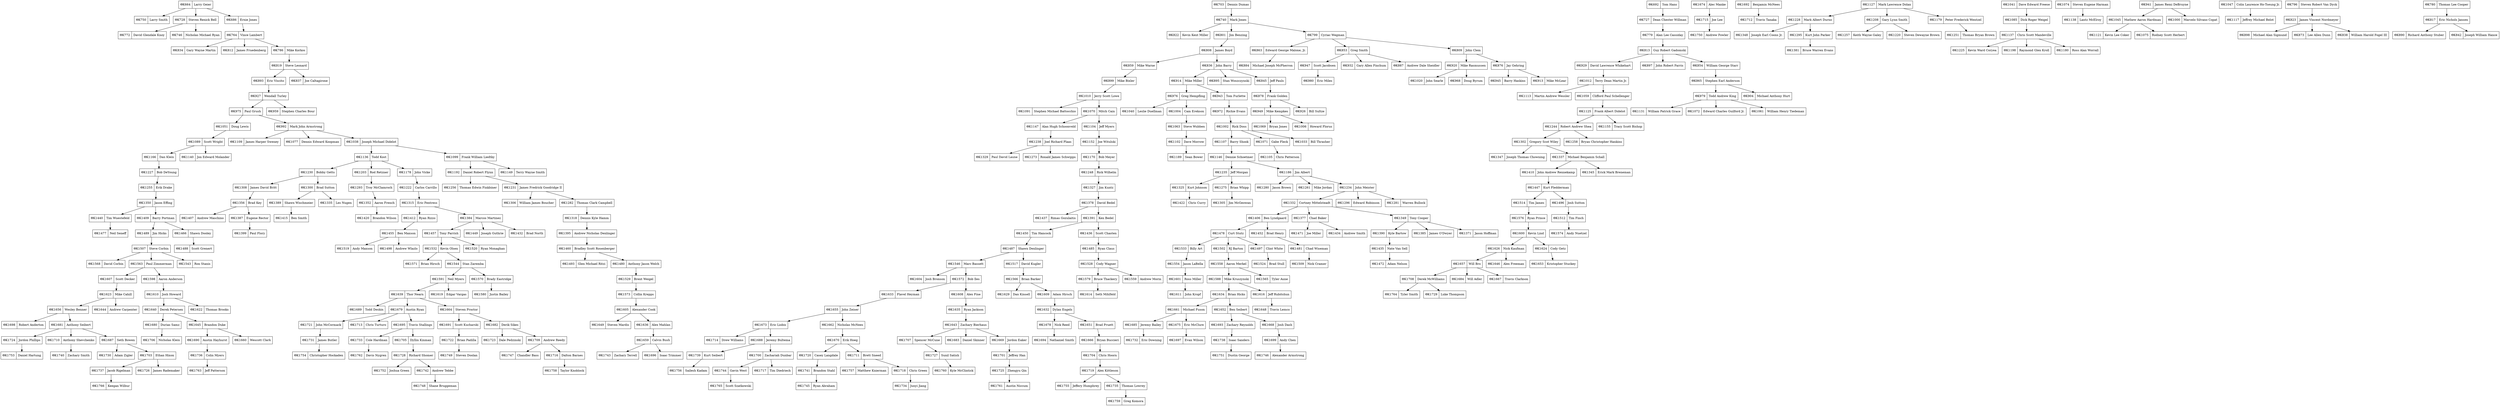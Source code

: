 digraph "Theta Kappa Zeta Family Tree" {
  node [shape=record]
  tk1766 [label="ΘK1766|Keegan Wilbur"]
  tk1765 [label="ΘK1765|Scott Szatkowski"]
  tk1764 [label="ΘK1764|Tyler Smith"]
  tk1763 [label="ΘK1763|Jeff Patterson"]
  tk1762 [label="ΘK1762|Davis Nygren"]
  tk1761 [label="ΘK1761|Austin Niccum"]
  tk1760 [label="ΘK1760|Kyle McClintick"]
  tk1759 [label="ΘK1759|Greg Komora"]
  tk1758 [label="ΘK1758|Taylor Knoblock"]
  tk1757 [label="ΘK1757|Matthew Knierman"]
  tk1756 [label="ΘK1756|Sailesh Kadam"]
  tk1755 [label="ΘK1755|Jeffery Humphrey"]
  tk1754 [label="ΘK1754|Christopher Hockaden"]
  tk1753 [label="ΘK1753|Daniel Hartung"]
  tk1752 [label="ΘK1752|Joshua Green"]
  tk1751 [label="ΘK1751|Dustin George"]
  tk1750 [label="ΘK1750|Andrew Fowler"]
  tk1749 [label="ΘK1749|Steven Doolan"]
  tk1748 [label="ΘK1748|Shane Bruggeman"]
  tk1747 [label="ΘK1747|Chandler Bass"]
  tk1746 [label="ΘK1746|Alexander Armstrong"]
  tk1745 [label="ΘK1745|Ryan Abraham"]
  tk1744 [label="ΘK1744|Gavin West"]
  tk1744 -> tk1765

  tk1743 [label="ΘK1743|Zachary Terrell"]
  tk1742 [label="ΘK1742|Andrew Tebbe"]
  tk1742 -> tk1748

  tk1741 [label="ΘK1741|Brandon Stahl"]
  tk1741 -> tk1745

  tk1740 [label="ΘK1740|Zachary Smith"]
  tk1739 [label="ΘK1739|Kurt Seibert"]
  tk1739 -> tk1756

  tk1738 [label="ΘK1738|Isaac Sanders"]
  tk1738 -> tk1751

  tk1737 [label="ΘK1737|Jacob Rigelman"]
  tk1737 -> tk1766

  tk1736 [label="ΘK1736|Colin Myers"]
  tk1736 -> tk1763

  tk1735 [label="ΘK1735|Thomas Lowrey"]
  tk1735 -> tk1759

  tk1734 [label="ΘK1734|Junyi Jiang"]
  tk1733 [label="ΘK1733|Cole Hardman"]
  tk1733 -> tk1762

  tk1732 [label="ΘK1732|Eric Downing"]
  tk1731 [label="ΘK1731|James Butler"]
  tk1731 -> tk1754

  tk1730 [label="ΘK1730|Adam Zigler"]
  tk1729 [label="ΘK1729|Luke Thompson"]
  tk1728 [label="ΘK1728|Richard Shomer"]
  tk1728 -> tk1742, tk1752

  tk1727 [label="ΘK1727|Sunil Satish"]
  tk1727 -> tk1760

  tk1726 [label="ΘK1726|James Rademaker"]
  tk1725 [label="ΘK1725|Zhengyu Qin"]
  tk1725 -> tk1761

  tk1724 [label="ΘK1724|Jordon Phillips"]
  tk1724 -> tk1753

  tk1723 [label="ΘK1723|Dale Pedzinski"]
  tk1722 [label="ΘK1722|Brian Padilla"]
  tk1722 -> tk1749

  tk1721 [label="ΘK1721|John McCormack"]
  tk1721 -> tk1731

  tk1720 [label="ΘK1720|Casey Langdale"]
  tk1720 -> tk1741

  tk1719 [label="ΘK1719|Alex Kittleson"]
  tk1719 -> tk1735, tk1755

  tk1718 [label="ΘK1718|Chris Green"]
  tk1718 -> tk1734

  tk1717 [label="ΘK1717|Tim Diedriech"]
  tk1716 [label="ΘK1716|Dalton Barnes"]
  tk1716 -> tk1758

  tk1715 [label="ΘK1715|Joe Lee"]
  tk1715 -> tk1750

  tk1714 [label="ΘK1714|Drew Williams"]
  tk1713 [label="ΘK1713|Chris Turturo"]
  tk1712 [label="ΘK1712|Travis Tanaka"]
  tk1711 [label="ΘK1711|Brett Sneed"]
  tk1711 -> tk1718, tk1757

  tk1710 [label="ΘK1710|Anthony Shevchenko"]
  tk1710 -> tk1740

  tk1709 [label="ΘK1709|Andrew Reedy"]
  tk1709 -> tk1716, tk1747

  tk1708 [label="ΘK1708|Derek McWilliams"]
  tk1708 -> tk1729, tk1764

  tk1707 [label="ΘK1707|Spencer McCune"]
  tk1707 -> tk1727

  tk1706 [label="ΘK1706|Nicholas Klein"]
  tk1705 [label="ΘK1705|Dyllin Kinman"]
  tk1705 -> tk1728

  tk1704 [label="ΘK1704|Chris Hoorn"]
  tk1704 -> tk1719

  tk1703 [label="ΘK1703|Ethan Hixon"]
  tk1703 -> tk1726, tk1737

  tk1701 [label="ΘK1701|Jeffrey Han"]
  tk1701 -> tk1725

  tk1700 [label="ΘK1700|Zachariah Dunbar"]
  tk1700 -> tk1744, tk1717

  tk1699 [label="ΘK1699|Andy Chen"]
  tk1699 -> tk1746

  tk1698 [label="ΘK1698|Robert Anderton"]
  tk1697 [label="ΘK1697|Evan Wilson"]
  tk1696 [label="ΘK1696|Isaac Trimmer"]
  tk1695 [label="ΘK1695|Travis Stallings"]
  tk1695 -> tk1705, tk1733

  tk1694 [label="ΘK1694|Nathaniel Smith"]
  tk1693 [label="ΘK1693|Zachary Reynolds"]
  tk1693 -> tk1738

  tk1692 [label="ΘK1692|Benjamin McNees"]
  tk1692 -> tk1712

  tk1691 [label="ΘK1691|Scott Kucharski"]
  tk1691 -> tk1722

  tk1690 [label="ΘK1690|Austin Hayhurst"]
  tk1690 -> tk1736

  tk1689 [label="ΘK1689|Todd Deskin"]

  tk1688 [label="ΘK1688|Jeremy Bultema"]
  tk1688 -> tk1700, tk1739

  tk1687 [label="ΘK1687|Seth Bowen"]
  tk1687 -> tk1703, tk1730

  tk1685 [label="ΘK1685|Jeremy Bailey"]
  tk1685 -> tk1732

  tk1684 [label="ΘK1684|Will Adler"]
  tk1683 [label="ΘK1683|Daniel Skinner"]
  tk1682 [label="ΘK1682|Derik Sikes"]
  tk1682 -> tk1709, tk1723

  tk1681 [label="ΘK1681|Anthony Seibert"]
  tk1681 -> tk1687, tk1710, tk1724

  tk1680 [label="ΘK1680|Durias Samz"]
  tk1680 -> tk1706

  tk1679 [label="ΘK1679|Austin Ryan"]
  tk1679 -> tk1713, tk1695, tk1721

  tk1678 [label="ΘK1678|Nick Reed"]
  tk1678 -> tk1694

  tk1675 [label="ΘK1675|Eric McClure"]
  tk1675 -> tk1697

  tk1674 [label="ΘK1674|Alec Manke"]
  tk1674 -> tk1715

  tk1673 [label="ΘK1673|Eric Liobis"]
  tk1673 -> tk1688, tk1714

  tk1670 [label="ΘK1670|Erik Hoeg"]
  tk1670 -> tk1711, tk1720

  tk1669 [label="ΘK1669|Jordon Eaker"]
  tk1669 -> tk1701

  tk1668 [label="ΘK1668|Josh Dash"]
  tk1668 -> tk1699

  tk1667 [label="ΘK1667|Travis Clarkson"]
  tk1666 [label="ΘK1666|Bryan Buccieri"]
  tk1666 -> tk1704

  tk1664 [label="ΘK1664|Steven Proctor"]
  tk1664 -> tk1682, tk1691

  tk1662 [label="ΘK1662|Nicholas McNees"]
  tk1662 -> tk1670

  tk1661 [label="ΘK1661|Michael Fuson"]
  tk1661 -> tk1675, tk1685

  tk1660 [label="ΘK1660|Wescott Clark"]
  tk1659 [label="ΘK1659|Calvin Bush"]
  tk1659 -> tk1696, tk1743

  tk1657 [label="ΘK1657|Will Bro"]
  tk1657 -> tk1708, tk1667, tk1684

  tk1656 [label="ΘK1656|Wesley Benner"]
  tk1656 -> tk1681, tk1698

  tk1655 [label="ΘK1655|John Zeiser"]
  tk1655 -> tk1662, tk1673

  tk1653 [label="ΘK1653|Kristopher Stuckey"]
  tk1652 [label="ΘK1652|Ben Seibert"]
  tk1652 -> tk1668, tk1693

  tk1651 [label="ΘK1651|Brad Pruett"]
  tk1651 -> tk1666

  /*tk1650 [label="ΘK1650|Michael Mast"]*/
  tk1649 [label="ΘK1649|Steven Mardis"]
  tk1648 [label="ΘK1648|Travis Lemco"]
  tk1646 [label="ΘK1646|Alex Freeman"]
  tk1645 [label="ΘK1645|Brandon Duke"]
  tk1645 -> tk1690, tk1660

  tk1644 [label="ΘK1644|Andrew Carpenter"]
  tk1643 [label="ΘK1643|Zachary Bierhaus"]
  tk1643 -> tk1669, tk1683, tk1707

  tk1640 [label="ΘK1640|Derek Petersen"]
  tk1640 -> tk1645, tk1680

  tk1639 [label="ΘK1639|Thor Nearn"]
  tk1639 -> tk1689, tk1664, tk1679

  tk1636 [label="ΘK1636|Alex Mahlan"]
  tk1636 -> tk1659

  tk1635 [label="ΘK1635|Ryan Jackson"]
  tk1635 -> tk1643

  tk1634 [label="ΘK1634|Brian Hicks"]
  tk1634 -> tk1652, tk1661

  tk1633 [label="ΘK1633|Flavel Heyman"]
  tk1633 -> tk1655

  tk1632 [label="ΘK1632|Dylan Engels"]
  tk1632 -> tk1651, tk1678

  tk1629 [label="ΘK1629|Dan Kinsell"]
  tk1626 [label="ΘK1626|Nick Kaufman"]
  tk1626 -> tk1646, tk1657

  tk1624 [label="ΘK1624|Cody Getz"]
  tk1624 -> tk1653

  tk1623 [label="ΘK1623|Mike Cahill"]
  tk1623 -> tk1644, tk1656

  tk1622 [label="ΘK1622|Thomas Brooks"]
  /*tk1621 [label="ΘK1621|Austin Matt"]*/
  /*tk1620 [label="ΘK1620|Anthony Varner"]*/
  tk1619 [label="ΘK1619|Edgar Vargas"]
  /*tk1618 [label="ΘK1618|"]*/
  /*tk1617 [label="ΘK1617|Adam Sollman"]*/
  tk1616 [label="ΘK1616|Jeff Rubitshun"]
  tk1616 -> tk1648

  tk1614 [label="ΘK1614|Seth Mihlfeld"]
  tk1611 [label="ΘK1611|John Kropf"]
  tk1610 [label="ΘK1610|Josh Howard"]
  tk1610 -> tk1640, tk1622

  tk1609 [label="ΘK1609|Adam Hirsch"]
  tk1609 -> tk1632

  tk1608 [label="ΘK1608|Alex Fine"]
  tk1608 -> tk1635

  tk1607 [label="ΘK1607|Scott Decker"]
  tk1607 -> tk1623

  /*tk1606 [label="ΘK1606|Keith Cooper"]*/
  tk1605 [label="ΘK1605|Alexander Cook"]
  tk1605 -> tk1636, tk1649

  tk1604 [label="ΘK1604|Josh Bronson"]
  tk1601 [label="ΘK1601|Ross Miller"]
  tk1601 -> tk1611

  tk1600 [label="ΘK1600|Kevin Lind"]
  tk1600 -> tk1624, tk1626

  tk1598 [label="ΘK1598|Aaron Anderson"]
  tk1598 -> tk1610

  tk1591 [label="ΘK1591|Neil Myers"]
  tk1591 -> tk1619, tk1639

  tk1588 [label="ΘK1588|Mike Kruszynski"]
  tk1588 -> tk1634, tk1616

  tk1580 [label="ΘK1580|Justin Bailey"]
  tk1579 [label="ΘK1579|Bruce Thackery"]
  tk1579 -> tk1614

  tk1576 [label="ΘK1576|Ryan Prince"]
  tk1576 -> tk1600

  tk1574 [label="ΘK1574|Andy Nuetzel"]
  tk1573 [label="ΘK1573|Collin Krepps"]
  tk1573 -> tk1605

  tk1572 [label="ΘK1572|Bob Iles"]
  tk1572 -> tk1608, tk1633

  tk1571 [label="ΘK1571|Brian Hirsch"]

  tk1570 [label="ΘK1570|Brady Eastridge"]
  tk1570 -> tk1580

  tk1568 [label="ΘK1568|David Corbin"]
  tk1566 [label="ΘK1566|Brian Barker"]
  tk1566 -> tk1609, tk1629

  tk1565 [label="ΘK1565|Tyler Aune"]

  tk1563 [label="ΘK1563|Paul Zimmerman"]
  tk1563 -> tk1598, tk1607

  tk1559 [label="ΘK1559|Andrew Morin"]
  tk1558 [label="ΘK1558|Aaron Merkel"]
  tk1558 -> tk1565, tk1588

  tk1554 [label="ΘK1554|Jason LaBella"]
  tk1554 -> tk1601

  tk1546 [label="ΘK1546|Marc Bassett"]
  tk1546 -> tk1572, tk1604

  tk1544 [label="ΘK1544|Stan Zaremba"]
  tk1544 -> tk1570, tk1591

  tk1543 [label="ΘK1543|Ron Stanis"]
  tk1533 [label="ΘK1533|Billy Art"]
  tk1533 -> tk1554

  tk1532 [label="ΘK1532|Kevin Olsen"]
  tk1532 -> tk1544, tk1571

  /*tk1531 [label="ΘK1531|Jeff Iten"]*/
  /*tk1530 [label="ΘK1530|David Whitman"]*/
  tk1529 [label="ΘK1529|Brent Weigel"]
  tk1529 -> tk1573

  tk1528 [label="ΘK1528|Cody Wagner"]
  tk1528 -> tk1559, tk1579

  tk1524 [label="ΘK1524|Brad Stull"]
  tk1520 [label="ΘK1520|Ryan Monaghan"]
  tk1519 [label="ΘK1519|Andy Maxson"]
  tk1517 [label="ΘK1517|David Kugler"]
  tk1517 -> tk1566

  tk1514 [label="ΘK1514|Tim James"]
  tk1514 -> tk1576

  tk1512 [label="ΘK1512|Tim Finch"]
  tk1512 -> tk1574

  tk1509 [label="ΘK1509|Nick Cramer"]
  tk1507 [label="ΘK1507|Steve Corbin"]
  tk1507 -> tk1543, tk1563, tk1568

  tk1502 [label="ΘK1502|RJ Barton"]
  tk1502 -> tk1558

  /*tk1500 [label="ΘK1500|Chase Anderson"]*/
  tk1498 [label="ΘK1498|Andrew Wlazlo"]
  tk1497 [label="ΘK1497|Clint White"]
  tk1497 -> tk1524

  tk1496 [label="ΘK1496|Josh Sutton"]
  tk1496 -> tk1512

  /*tk1495 [label="ΘK1495|Ed Stapanon"]*/
  /*tk1494 [label="ΘK1494|Christopher Charles Schantz"]*/
  tk1493 [label="ΘK1493|Glen Michael Ritzi"]
  /*tk1492 [label="ΘK1492|John William Meyer III"]*/
  /*tk1491 [label="ΘK1491|Eric Michael Kleen"]*/
  /*tk1490 [label="ΘK1490|Nathaniel Alan Irwin"]*/
  tk1489 [label="ΘK1489|Jim Hicks"]
  tk1489 -> tk1507

  tk1488 [label="ΘK1488|Scott Grenert"]
  tk1487 [label="ΘK1487|Shawn Denlinger"]
  tk1487 -> tk1517, tk1546

  tk1485 [label="ΘK1485|Ryan Claus"]
  tk1485 -> tk1528

  tk1481 [label="ΘK1481|Chad Wiseman"]
  tk1481 -> tk1509

  tk1480 [label="ΘK1480|Anthony Jason Welch"]
  tk1480 -> tk1529

  /*tk1479 [label="ΘK1479|John David Trimble"]*/
  tk1478 [label="ΘK1478|Curt Stutz"]
  tk1478 -> tk1497, tk1502, tk1533

  tk1477 [label="ΘK1477|Neil Seneff"]

  tk1472 [label="ΘK1472|Adam Nelson"]
  tk1471 [label="ΘK1471|Joe Miller"]

  tk1466 [label="ΘK1466|Shawn Dooley"]
  tk1466 -> tk1488

  /*tk1465 [label="ΘK1465|Jarrod Marcum Dobson"]*/
  /*tk1464 [label="ΘK1464|Micahel Reid Torosian"]*/
  /*tk1463 [label="ΘK1463|Richard McSweeney Tate"]*/
  /*tk1462 [label="ΘK1462|Ben Kelly Schy"]*/
  /*tk1461 [label="ΘK1461|Bryan Ross Rushing"]*/
  tk1460 [label="ΘK1460|Bradley Scott Rosenberger"]
  tk1460 -> tk1480, tk1493

  /*tk1459 [label="ΘK1459|Douglas Allen Pulskamp"]*/
  /*tk1458 [label="ΘK1458|Kent Robert Paschen"]*/
  tk1457 [label="ΘK1457|Tony Parrish"]
  tk1457 -> tk1532, tk1520

  tk1455 [label="ΘK1455|Ben Maxson"]
  tk1455 -> tk1498, tk1519

  tk1452 [label="ΘK1452|Brad Henry"]
  tk1452 -> tk1481

  tk1450 [label="ΘK1450|Tim Hancock"]
  tk1450 -> tk1487

  tk1449 [label="ΘK1449|Joseph Guthrie"]
  tk1447 [label="ΘK1447|Kurt Fledderman"]
  tk1447 -> tk1496, tk1514

  tk1440 [label="ΘK1440|Tim Wuestefeld"]
  tk1440 -> tk1477

  tk1437 [label="ΘK1437|Rimas Gozulaitis"]
  tk1436 [label="ΘK1436|Scott Chasten"]
  tk1436 -> tk1485

  tk1435 [label="ΘK1435|Nate Van Sell"]
  tk1435 -> tk1472

  tk1434 [label="ΘK1434|Andrew Smith"]
  tk1432 [label="ΘK1432|Brad North"]
  tk1422 [label="ΘK1422|Chris Curry"]
  tk1420 [label="ΘK1420|Brandon Wilson"]
  tk1415 [label="ΘK1415|Ben Smith"]
  tk1412 [label="ΘK1412|Ryan Rizzo"]
  tk1412 -> tk1455

  tk1410 [label="ΘK1410|John Andrew Rennekamp"]
  tk1410 -> tk1447

  tk1409 [label="ΘK1409|Barry Portman"]
  tk1409 -> tk1489, tk1466

  tk1407 [label="ΘK1407|Andrew Maschino"]
  tk1406 [label="ΘK1406|Ben Lyndgaard"]
  tk1406 -> tk1478, tk1452

  tk1399 [label="ΘK1399|Paul Flory"]
  /*tk1398 [label="ΘK1398|Jeremy Jay Flamion"]*/
  /*tk1397 [label="ΘK1397|Earl Anthony Escobar"]*/
  /*tk1396 [label="ΘK1396|Jeffery Thomas Epperson"]*/
  tk1395 [label="ΘK1395|Andrew Nicholas Denlinger"]
  tk1395 -> tk1460

  /*tk1394 [label="ΘK1394|Christopher Benjamin Conley"]*/
  /*tk1393 [label="ΘK1393|Bradley Evan Comer"]*/
  /*tk1392 [label="ΘK1392|Jason Brian Bunselmeier"]*/
  tk1391 [label="ΘK1391|Ken Bedel"]
  tk1391 -> tk1436, tk1450

  tk1390 [label="ΘK1390|Kyle Bartow"]
  tk1390 -> tk1435

  tk1389 [label="ΘK1389|Shawn Wischmeier"]
  tk1389 -> tk1415

  tk1387 [label="ΘK1387|Eugene Rector"]
  tk1387 -> tk1399

  tk1385 [label="ΘK1385|James O'Dwyer"]
  tk1384 [label="ΘK1384|Marcos Martinez"]
  tk1384 -> tk1457, tk1432, tk1449

  /*tk1383 [label="ΘK1383|John Daniel Lazar"]*/
  /*tk1382 [label="ΘK1382|Jeffery Lee Foale"]*/
  tk1381 [label="ΘK1381|Bruce Warren Evans"]
  /*tk1380 [label="ΘK1380|Justing Patrick Coakley"]*/
  /*tk1379 [label="ΘK1379|Steven Michael Berg"]*/
  tk1378 [label="ΘK1378|David Bedel"]
  tk1378 -> tk1437, tk1391

  tk1377 [label="ΘK1377|Chad Baker"]
  tk1377 -> tk1434, tk1471

  tk1371 [label="ΘK1371|Jason Hoffman"]
  tk1356 [label="ΘK1356|Brad Key"]
  tk1356 -> tk1387, tk1407

  tk1352 [label="ΘK1352|Aaron French"]
  tk1352 -> tk1420

  tk1350 [label="ΘK1350|Jason Effing"]
  tk1350 -> tk1409, tk1440

  tk1349 [label="ΘK1349|Tony Cooper"]
  tk1349 -> tk1390, tk1385, tk1371

  tk1348 [label="ΘK1348|Joseph Earl Coons Jr."]
  tk1347 [label="ΘK1347|Joseph Thomas Chowning"]
  tk1345 [label="ΘK1345|Erick Mark Breneman"]
  tk1337 [label="ΘK1337|Michael Benjamin Schall"]
  tk1337 -> tk1345, tk1410

  tk1335 [label="ΘK1335|Les Nugen"]
  tk1332 [label="ΘK1332|Cortney Mittelsteadt"]
  tk1332 -> tk1349, tk1377, tk1406

  /*tk1331 [label="ΘK1331|Michael Brady Mitchell"]*/
  /*tk1330 [label="ΘK1330|Erin Michael Meyer"]*/
  tk1329 [label="ΘK1329|Paul David Laune"]
  /*tk1328 [label="ΘK1328|Kenneth Michael Labhart"]*/
  tk1327 [label="ΘK1327|Jim Kuntz"]
  tk1327 -> tk1378

  tk1325 [label="ΘK1325|Kurt Johnson"]
  tk1325 -> tk1422

  /*tk1324 [label="ΘK1324|Jeff Duane Johnson"]*/
  /*tk1323 [label="ΘK1323|Daniel Lawrence Janko"]*/
  /*tk1322 [label="ΘK1322|Michael Todd Jahn"]*/
  /*tk1321 [label="ΘK1321|Shannon Wayne Holmes"]*/
  /*tk1320 [label="ΘK1320|Michael Alan Haskins"]*/
  /*tk1319 [label="ΘK1319|Mark Andrew Harris"]*/
  tk1318 [label="ΘK1318|Dennis Kyle Hamm"]
  tk1318 -> tk1395

  /*tk1317 [label="ΘK1317|Donal Eugene Gower"]*/
  /*tk1316 [label="ΘK1316|Ryan Michael Ferris"]*/
  tk1315 [label="ΘK1315|Eric Fentress"]
  tk1315 -> tk1384, tk1412

  tk1308 [label="ΘK1308|James David Britt"]
  tk1308 -> tk1356

  /*tk1307 [label="ΘK1307|William Sean Bowen"]*/
  tk1306 [label="ΘK1306|William James Boucher"]
  tk1305 [label="ΘK1305|Jim McGeowan"]
  tk1302 [label="ΘK1302|Gregory Scot Wiley"]
  tk1302 -> tk1337, tk1347

  tk1300 [label="ΘK1300|Brad Sutton"]
  tk1300 -> tk1335, tk1389

  tk1296 [label="ΘK1296|Edward Robinson"]
  tk1295 [label="ΘK1295|Kurt John Parker"]
  tk1295 -> tk1381

  /*tk1294 [label="ΘK1294|Michael Wayne Palmer"]*/
  tk1293 [label="ΘK1293|Troy McClamroch"]
  tk1293 -> tk1352

  /*tk1292 [label="ΘK1292|Stephen Eric Mattingly"]*/
  /*tk1291 [label="ΘK1291|Todd James Lemon"]*/
  /*tk1290 [label="ΘK1290|Michael Thomas Kerrick"]*/
  /*tk1289 [label="ΘK1289|David Edward Huey"]*/
  /*tk1288 [label="ΘK1288|Arthur Nello Giannini, Jr."]*/
  /*tk1287 [label="ΘK1287|Paul Joseph Fessel"]*/
  /*tk1286 [label="ΘK1286|Mark Anthony Didat"]*/
  /*tk1285 [label="ΘK1285|Richard Allen Davis, Jr."]*/
  /*tk1284 [label="ΘK1284|Anthony Robert Dall"]*/
  /*tk1283 [label="ΘK1283|Richard James Comer, Jr."]*/
  tk1282 [label="ΘK1282|Thomas Clark Campbell"]
  tk1282 -> tk1318

  tk1281 [label="ΘK1281|Warren Bullock"]
  tk1280 [label="ΘK1280|Jason Brown"]

  tk1275 [label="ΘK1275|Brian Whipp"]
  tk1275 -> tk1305

  /*tk1274 [label="ΘK1274|Andrew Keith Strin"]*/
  tk1273 [label="ΘK1273|Ronald James Schwipps"]

  /*tk1272 [label="ΘK1272|Thomas Corey Schultz"]*/
  /*tk1271 [label="ΘK1271|James Williams Rhoades"]*/
  /*tk1270 [label="ΘK1270|Anthony Edward Pullen"]*/
  /*tk1269 [label="ΘK1269|Eric William Paul"]*/
  /*tk1268 [label="ΘK1268|Gregory John Orschell"]*/
  /*tk1267 [label="ΘK1267|Eric Ronald Meyer"]*/
  /*tk1266 [label="ΘK1266|Norman Scott McKnight"]*/
  /*tk1265 [label="ΘK1265|Steven Gregory Magruder"]*/
  /*tk1264 [label="ΘK1264|Michael Jon Lehr"]*/
  /*tk1263 [label="ΘK1263|Daniel Anthony Krieg"]*/
  /*tk1262 [label="ΘK1262|Eric Julius Koetter"]*/
  tk1261 [label="ΘK1261|Mike Jordan"]

  tk1258 [label="ΘK1258|Bryan Christopher Hankins"]
  tk1257 [label="ΘK1257|Keith Wayne Galey"]
  tk1256 [label="ΘK1256|Thomas Edwin Finkbiner"]
  tk1255 [label="ΘK1255|Erik Drake"]
  tk1255 -> tk1350

  /*tk1254 [label="ΘK1254|Chad Anthony Dieselberg"]*/
  /*tk1253 [label="ΘK1253|Ralph LeRoy Coryea III"]*/
  /*tk1252 [label="ΘK1252|Marc Herve Champagne"]*/
  tk1251 [label="ΘK1251|Thomas Bryan Brown"]
  /*tk1250 [label="ΘK1250|Brian Scott Babillis"]*/
  /*tk1249 [label="ΘK1249|Andrew Charles Edwards"]*/
  tk1248 [label="ΘK1248|Rick Wilhelm"]
  tk1248 -> tk1327

  tk1244 [label="ΘK1244|Robert Andrew Shea"]
  tk1244 -> tk1258, tk1302

  /*tk1243 [label="ΘK1243|Derek Russel Sharp"]*/
  /*tk1242 [label="ΘK1242|Reese Allen Scott"]*/
  /*tk1241 [label="ΘK1241|Mark Joseph Schmelzer"]*/
  /*tk1240 [label="ΘK1240|Gary Lee Ruston"]*/
  /*tk1239 [label="ΘK1239|Douglas John Rosenberger"]*/
  tk1238 [label="ΘK1238|Joel Richard Plaas"]
  tk1238 -> tk1273, tk1329

  /*tk1237 [label="ΘK1237|Chris Steven Peak"]*/
  /*tk1236 [label="ΘK1236|Steve Michael Niemann"]*/
  tk1235 [label="ΘK1235|Jeff Morgan"]
  tk1235 -> tk1325, tk1275

  tk1234 [label="ΘK1234|John Meister"]
  tk1234 -> tk1281, tk1296, tk1332

  /*tk1233 [label="ΘK1233|John Benjamin Maze"]*/
  /*tk1232 [label="ΘK1232|Todd William Latterell"]*/
  tk1231 [label="ΘK1231|James Fredrick Goodridge II"]
  tk1231 -> tk1282, tk1306

  tk1230 [label="ΘK1230|Bobby Getts"]
  tk1230 -> tk1300, tk1308

  /*tk1229 [label="ΘK1229|Brian Charles Frazier"]*/
  tk1228 [label="ΘK1228|Mark Albert Durno"]
  tk1228 -> tk1295, tk1348

  tk1227 [label="ΘK1227|Bob DeYoung"]
  tk1227 -> tk1255

  tk1225 [label="ΘK1225|Kevin Ward Coryea"]
  tk1222 [label="ΘK1222|Carlos Carrillo"]
  tk1222 -> tk1315

  tk1220 [label="ΘK1220|Steven Dewayne Brown"]
  tk1208 [label="ΘK1208|Gary Lynn Smith"]
  tk1208 -> tk1220, tk1257

  tk1203 [label="ΘK1203|Rod Retzner"]
  tk1203 -> tk1293

  tk1198 [label="ΘK1198|Raymond Glen Kroll"]
  /*tk1197 [label="ΘK1197|Anthony Kevin Kochert"]*/
  /*tk1196 [label="ΘK1196|Greg William Klem"]*/
  /*tk1195 [label="ΘK1195|Brian Hale Jones"]*/
  /*tk1194 [label="ΘK1194|Timothy Michael Hofer"]*/
  /*tk1193 [label="ΘK1193|Wade Ellis Hedrick"]*/
  tk1192 [label="ΘK1192|Daniel Robert Flynn"]
  tk1192 -> tk1231, tk1256

  /*tk1191 [label="ΘK1191|James William Eliot"]*/
  /*tk1190 [label="ΘK1190|Kevin Scott Cook"]*/
  tk1189 [label="ΘK1189|Sean Bower"]
  tk1186 [label="ΘK1186|Jim Albert"]
  tk1186 -> tk1280, tk1261, tk1234
  tk1180 [label="ΘK1180|Ross Alan Worrall"]
  tk1179 [label="ΘK1179|Peter Frederick Wentzel"]
  tk1179 -> tk1251

  tk1178 [label="ΘK1178|John Vicke"]
  tk1178 -> tk1222

  tk1170 [label="ΘK1170|Bob Meyer"]
  tk1170 -> tk1248

  tk1166 [label="ΘK1166|Dan Klein"]
  tk1166 -> tk1227

  tk1155 [label="ΘK1155|Tracy Scott Bishop"]
  tk1152 [label="ΘK1152|Joe Witulski"]
  tk1152 -> tk1170

  /*tk1151 [label="ΘK1151|Mark Edward Tebbe"]*/
  /*tk1150 [label="ΘK1150|David Edward Stringfield"]*/
  tk1149 [label="ΘK1149|Terry Wayne Smith"]
  /*tk1148 [label="ΘK1148|Steven Ralph Schwaiger"]*/
  tk1147 [label="ΘK1147|Alan Hugh Schoonveld"]
  tk1147 -> tk1238

  tk1146 [label="ΘK1146|Dennie Schoetmer"]
  tk1146 -> tk1235, tk1186

  /*tk1145 [label="ΘK1145|Michael Joe Robertson"]*/
  /*tk1144 [label="ΘK1144|Kenneth Wayne Roberts"]*/
  /*tk1143 [label="ΘK1143|Douglas Michael Perry"]*/
  /*tk1142 [label="ΘK1142|William Lawrence Parrish"]*/
  /*tk1141 [label="ΘK1141|Kevin Patrick Mowan"]*/
  tk1140 [label="ΘK1140|Jon Edward Molander"]
  /*tk1139 [label="ΘK1139|Kevin Wayne McNelly"]*/
  tk1138 [label="ΘK1138|Lantz McElroy"]
  tk1137 [label="ΘK1137|Chris Scott Mandeville"]
  tk1137 -> tk1180, tk1198, tk1225

  tk1136 [label="ΘK1136|Todd Kost"]
  tk1136 -> tk1178, tk1203, tk1230

  /*tk1135 [label="ΘK1135|Roger Scott Hruskovich"]*/
  /*tk1134 [label="ΘK1134|Todd Michael Herr"]*/
  /*tk1133 [label="ΘK1133|Steven Michael Hanshaw"]*/
  /*tk1132 [label="ΘK1132|Voris Gerald Gresham"]*/
  tk1131 [label="ΘK1131|William Patrick Grace"]
  /*tk1130 [label="ΘK1130|Anthony Michael Gausman"]*/
  /*tk1129 [label="ΘK1129|Mark Walter Forsythe"]*/
  /*tk1128 [label="ΘK1128|Donald Ray Foley"]*/
  tk1127 [label="ΘK1127|Mark Lawrence Dolan"]
  tk1127 -> tk1179, tk1208, tk1228

  /*tk1126 [label="ΘK1126|Darryl Wayne Dixon"]*/
  tk1125 [label="ΘK1125|Frank Albert Didelot"]
  tk1125 -> tk1155, tk1244

  /*tk1124 [label="ΘK1124|John Franklin Didat"]*/
  /*tk1123 [label="ΘK1123|Carl Walter Czarnik"]*/
  /*tk1122 [label="ΘK1122|Mike Sean Connaughton"]*/
  tk1121 [label="ΘK1121|Kevin Lee Coker"]
  /*tk1120 [label="ΘK1120|Andrew William Carter"]*/
  /*tk1119 [label="ΘK1119|Bart Kenneth Bretsch"]*/
  /*tk1118 [label="ΘK1118|Steven Douglas Bensen"]*/
  tk1117 [label="ΘK1117|Jeffrey Michael Belot"]
  /*tk1116 [label="ΘK1116|David Christopher Becktel"]*/
  /*tk1115 [label="ΘK1115|Gary Martin"]*/
  /*tk1114 [label="ΘK1114|Mark Wayne Wiley"]*/
  tk1113 [label="ΘK1113|Martin Andrew Wessler"]
  /*tk1112 [label="ΘK1112|David Turich"]*/
  /*tk1111 [label="ΘK1111|Gerald Wayne Traylor"]*/
  /*tk1110 [label="ΘK1110|Phill Arthur Thomas"]*/
  tk1109 [label="ΘK1109|James Harper Sweney"]
  /*tk1108 [label="ΘK1108|Gregory John Smith"]*/
  tk1107 [label="ΘK1107|Barry Shook"]
  tk1107 -> tk1146

  tk1105 [label="ΘK1105|Chris Patterson"]
  tk1104 [label="ΘK1104|Jeff Myers"]
  tk1104 -> tk1152

  tk1102 [label="ΘK1102|Dave Morrow"]
  tk1102 -> tk1189

  /*tk1101 [label="ΘK1101|Dean August Morretton"]*/
  /*tk1100 [label="ΘK1100|Jonathan E. Mohney"]*/
  tk1099 [label="ΘK1099|Frank William Liedtky"]
  tk1099 -> tk1149, tk1192

  /*tk1098 [label="ΘK1098|Kurt Alan Kelso"]*/
  /*tk1097 [label="ΘK1097|Robert Kenneth Keleher"]*/
  /*tk1096 [label="ΘK1096|John Charles Hanger"]*/
  /*tk1095 [label="ΘK1095|William Michael Gilman"]*/
  /*tk1094 [label="ΘK1094|Scott Anthony Folz"]*/
  /*tk1093 [label="ΘK1093|Dennis Derrick Dobbs"]*/
  /*tk1092 [label="ΘK1092|Mitchell Dean Day"]*/
  tk1091 [label="ΘK1091|Stephen Michael Battocchio"]
  /*tk1090 [label="ΘK1090|Stephen James Doerflinger"]*/
  tk1089 [label="ΘK1089|Scott Wright"]
  tk1089 -> tk1166, tk1140

  /*tk1088 [label="ΘK1088|William Robert Willoughby, Jr."]*/
  /*tk1087 [label="ΘK1087|Robert Leon Wilkins"]*/
  /*tk1086 [label="ΘK1086|Scott Brady Wilcoxson"]*/
  tk1085 [label="ΘK1085|Dick Roger Weigel"]
  tk1085 -> tk1137

  /*tk1084 [label="ΘK1084|Todd Lloyd Troutman"]*/
  /*tk1083 [label="ΘK1083|Michael Alan Sullivan"]*/
  /*tk1082 [label="ΘK1082|Kenneth John Rasche"]*/
  /*tk1081 [label="ΘK1081|Elio Oradai"]*/
  /*tk1080 [label="ΘK1080|Nicholas Okruch, Jr."]*/
  /*tk1079 [label="ΘK1079|Larry Allen Mattingly"]*/
  /*tk1078 [label="ΘK1078|Donald Scot Lands"]*/
  tk1077 [label="ΘK1077|Dennis Edward Koopman"]
  /*tk1076 [label="ΘK1076|Stacy Mark Himes"]*/
  tk1075 [label="ΘK1075|Rodney Scott Herbert"]
  tk1074 [label="ΘK1074|Steven Eugene Harman"]
  tk1074 -> tk1138

  /*tk1073 [label="ΘK1073|Mark Lincon Hamilton"]*/
  tk1072 [label="ΘK1072|Edward Charles Guilford Jr."]
  tk1071 [label="ΘK1071|Gabe Fleck"]
  tk1071 -> tk1105

  tk1070 [label="ΘK1070|Mitch Cain"]
  tk1070 -> tk1104, tk1147

  tk1069 [label="ΘK1069|Bryan Jones"]

  tk1063 [label="ΘK1063|Steve Wubben"]
  tk1063 -> tk1102

  /*tk1062 [label="ΘK1062|Curtis Dean Wehrley"]*/
  tk1061 [label="ΘK1061|William Henry Tiedeman"]
  /*tk1060 [label="ΘK1060|Michael Wayne Tatlock"]*/
  tk1059 [label="ΘK1059|Clifford Paul Schellenger"]
  tk1059 -> tk1125

  /*tk1058 [label="ΘK1058|Robert Dean Schaefer"]*/
  /*tk1057 [label="ΘK1057|Barry William Schaar"]*/
  /*tk1056 [label="ΘK1056|Steven Thomas Sauer"]*/
  /*tk1055 [label="ΘK1055|Steven Paul Nerney"]*/
  /*tk1054 [label="ΘK1054|Kirk Charles Miller"]*/
  /*tk1053 [label="ΘK1053|Keith Brian McConnell"]*/
  /*tk1052 [label="ΘK1052|Chris Eugene McBride"]*/
  tk1051 [label="ΘK1051|Doug Lewis"]
  tk1051 -> tk1089

  /*tk1050 [label="ΘK1050|Eugene Joseph LeBoeuf"]*/
  /*tk1049 [label="ΘK1049|Michael Alan Knecht"]*/
  /*tk1048 [label="ΘK1048|Drew Alan Karnick"]*/
  tk1047 [label="ΘK1047|Colin Laurence Ho-Tseung Jr."]
  tk1047 -> tk1117

  /*tk1046 [label="ΘK1046|Wayne Edwin Heffner"]*/
  tk1045 [label="ΘK1045|Mathew Aaron Hardman"]
  tk1045 -> tk1075, tk1121

  /*tk1044 [label="ΘK1044|Baron Guye Gemmer"]*/
  /*tk1043 [label="ΘK1043|Ronald Harry Garber"]*/
  /*tk1042 [label="ΘK1042|Stephen Lee Fulwider II"]*/
  tk1041 [label="ΘK1041|Dave Edward Freese"]
  tk1041 -> tk1085

  tk1040 [label="ΘK1040|Leslie Duellman"]
  /*tk1039 [label="ΘK1039|Todd Michael D'Orazio"]*/
  tk1038 [label="ΘK1038|Joseph Michael Didelot"]
  tk1038 -> tk1099, tk1136

  /*tk1037 [label="ΘK1037|Brian Lee Dawson"]*/
  /*tk1036 [label="ΘK1036|Donald Gerard Childress"]*/
  /*tk1035 [label="ΘK1035|Neil Joseph Brown"]*/
  /*tk1034 [label="ΘK1034|Glenn Dale Bridwell"]*/
  tk1033 [label="ΘK1033|Bill Thrasher"]
  /*tk1032 [label="ΘK1032|Mark James Evans"]*/
  /*tk1031 [label="ΘK1031|Willie Lowe Davis"]*/
  /*tk1030 [label="ΘK1030|Dennis David Burke"]*/
  /*tk1029 [label="ΘK1029|Bradley Alan Zike"]*/
  /*tk1028 [label="ΘK1028|James Dinsmore Whit"]*/
  /*tk1027 [label="ΘK1027|David Scott Titzer"]*/
  /*tk1026 [label="ΘK1026|Hugh Joseph Thornburg"]*/
  /*tk1025 [label="ΘK1025|Thomas William Tedtman"]*/
  /*tk1024 [label="ΘK1024|Gerard John Tarantino"]*/
  /*tk1023 [label="ΘK1023|Mark Douglas Sieracke"]*/
  /*tk1022 [label="ΘK1022|Steven Joseph Shannon"]*/
  /*tk1021 [label="ΘK1021|John Thomas Sever Jr."]*/
  tk1020 [label="ΘK1020|John Searle"]
  /*tk1019 [label="ΘK1019|Jerry Phillip Rominger"]*/
  /*tk1018 [label="ΘK1018|Damon L. Richards"]*/
  /*tk1017 [label="ΘK1017|Frederick Paul Rasche"]*/
  /*tk1016 [label="ΘK1016|Edward Andrew Oblon"]*/
  /*tk1015 [label="ΘK1015|John Wayne Moranski"]*/
  /*tk1014 [label="ΘK1014|John Francis Messerschmidt"]*/
  /*tk1013 [label="ΘK1013|Scott Alan McCan"]*/
  tk1012 [label="ΘK1012|Terry Dean Martin Jr."]
  tk1012 -> tk1059, tk1113

  /*tk1011 [label="ΘK1011|Scott Dewayne Mabry"]*/
  tk1010 [label="ΘK1010|Jerry Scott Lowe"]
  tk1010 -> tk1070, tk1091

  /*tk1009 [label="ΘK1009|Joseph Stephen Kunkel"]*/
  /*tk1008 [label="ΘK1008|William Charles Hannah Jr."]*/
  /*tk1007 [label="ΘK1007|Christopher Martin Flynn"]*/
  tk1006 [label="ΘK1006|Howard Florus"]
  /*tk1005 [label="ΘK1005|Scott Keith Fennell"]*/
  tk1004 [label="ΘK1004|Cam Erekson"]
  tk1004 -> tk1063

  /*tk1003 [label="ΘK1003|Bradley Thomas Elliot"]*/
  tk1002 [label="ΘK1002|Rick Doss"]
  tk1002 -> tk1033, tk1071, tk1107

  /*tk1001 [label="ΘK1001|Michael Patrick Davison"]*/
  tk1000 [label="ΘK1000|Marcelo Silvano Copat"]
  /*tk999 [label="ΘK999|Edward Bruce Canary"]*/
  /*tk998 [label="ΘK998|Lyman Wesley Busard"]*/
  /*tk997 [label="ΘK997|Troy Scott Bishop"]*/
  /*tk996 [label="ΘK996|Mark Seymon Benstin"]*/
  /*tk995 [label="ΘK995|Timothy Gerard Beer"]*/
  /*tk994 [label="ΘK994|Jay Charles Bartlett"]*/
  /*tk993 [label="ΘK993|Brian Kent Bartels"]*/
  tk992 [label="ΘK992|Mark John Armstrong"]
  tk992 -> tk1038, tk1077, tk1109

  /*tk991 [label="ΘK991|John Mark Burdsall"]*/
  /*tk990 [label="ΘK990|Robert Frederick von Stralendorff"]*/
  /*tk989 [label="ΘK989|Jeffrey Alan Trang"]*/
  /*tk988 [label="ΘK988|J. Harold Sunderlin III"]*/
  /*tk987 [label="ΘK987|William Carl Salomon"]*/
  /*tk986 [label="ΘK986|Ronald Anthony Russo"]*/
  /*tk985 [label="ΘK985|Robert Michael Rouse"]*/
  /*tk984 [label="ΘK984|Stephen John Reynolds"]*/
  /*tk983 [label="ΘK983|Timothy Keith Putty"]*/
  /*tk982 [label="ΘK982|John William Pruett"]*/
  /*tk981 [label="ΘK981|Jeffrey Rene' Nadeau"]*/
  tk980 [label="ΘK980|Eric Miles"]
  tk979 [label="ΘK979|Todd Andrew King"]
  tk979 -> tk1061, tk1072, tk1131

  /*tk978 [label="ΘK978|Joseph Jay Hutson"]*/
  /*tk977 [label="ΘK977|David Eugene Huff"]*/
  tk976 [label="ΘK976|Greg Hempfling"]
  tk976 -> tk1004, tk1040

  tk975 [label="ΘK975|Paul Grush"]
  tk975 -> tk992, tk1051

  /*tk974 [label="ΘK974|Alex Haram Fogelson"]*/
  /*tk973 [label="ΘK973|Brian Keith Fabel"]*/
  tk972 [label="ΘK972|Richie Evans"]
  tk972 -> tk1002

  /*tk971 [label="ΘK971|Robert Alan Downs"]*/
  /*tk970 [label="ΘK970|Chester Hal Crow"]*/
  /*tk969 [label="ΘK969|Kenneth Joseph Carpenter"]*/
  tk968 [label="ΘK968|Doug Byrum"]
  /*tk967 [label="ΘK967|Joseph Edward Burns"]*/
  /*tk966 [label="ΘK966|Mike John Brost"]*/
  /*tk965 [label="ΘK965|Richart Isaacs Brinly"]*/
  /*tk964 [label="ΘK964|Charleton Langston Berk"]*/
  /*tk963 [label="ΘK963|Alan Matthew Avery"]*/
  /*tk962 [label="ΘK962|Peter Danial Alvey "]*/
  /*tk961 [label="ΘK961|David Brian Marcadis"]*/
  /*tk960 [label="ΘK960|Robert Chester Drummond"]*/
  tk959 [label="ΘK959|Stephen Charles Bour"]
  /*tk958 [label="ΘK958|Lee Ray Wilmes"]*/
  /*tk957 [label="ΘK957|Jeffrey Robert Willer"]*/
  /*tk956 [label="ΘK956|Phillip Dexter Welton"]*/
  /*tk955 [label="ΘK955|Mitchell Jon Weckop"]*/
  /*tk954 [label="ΘK954|John Scott Swearingen"]*/
  /*tk953 [label="ΘK953|Stephen Michael Sternberg"]*/
  /*tk952 [label="ΘK952|David Harlan Pelham"]*/
  /*tk951 [label="ΘK951|Stuart Jeffrey Marcadis"]*/
  /*tk950 [label="ΘK950|Thomas Andrew Kouris"]*/
  tk949 [label="ΘK949|Mike Kempkes"]
  tk949 -> tk1006, tk1069

  /*tk948 [label="ΘK948|Brian Patrick Kelley"]*/
  tk947 [label="ΘK947|Scott Jacobsen"]
  tk947 -> tk980

  /*tk946 [label="ΘK946|Keith Owen Hightower"]*/
  tk945 [label="ΘK945|Barry Haskins"]
  /*tk944 [label="ΘK944|Charles Allen Geswein"]*/
  tk943 [label="ΘK943|Tom Furlette"]
  tk943 -> tk972

  /*tk942 [label="ΘK942|Michael Ray Dunkel"]*/
  tk941 [label="ΘK941|James Remi DeBruyne"]
  tk941 -> tk1000, tk1045

  /*tk940 [label="ΘK940|James Edward DeAmico"]*/
  /*tk939 [label="ΘK939|Stuart Clay Curtis"]*/
  /*tk938 [label="ΘK938|Thomas James Chorba, Jr."]*/
  /*tk937 [label="ΘK937|Kevin Richard Chaffee"]*/
  /*tk936 [label="ΘK936|Lynn Douglas Carnes"]*/
  /*tk935 [label="ΘK935|Patrick James Avery"]*/
  /*tk934 [label="ΘK934|Bryan Keith Wallace"]*/
  /*tk933 [label="ΘK933|Kenneth Edward Tague"]*/
  tk932 [label="ΘK932|Gary Allen Finchum"]
  /*tk931 [label="ΘK931|John Raymod Marshall"]*/
  /*tk930 [label="ΘK930|Richard Mark Hackney"]*/
  tk929 [label="ΘK929|David Lawrence Whikehart"]
  tk929 -> tk1012

  /*tk928 [label="ΘK928|Michael Vanco, Jr."]*/
  tk927 [label="ΘK927|Wendall Turley"]
  tk927 -> tk959, tk975

  tk926 [label="ΘK926|Bill Sultze"]
  /*tk925 [label="ΘK925|Ronald Allen Stilwell"]*/
  /*tk924 [label="ΘK924|Steven Michael Stewart"]*/
  /*tk923 [label="ΘK923|Robert Harold Stewart II"]*/
  /*tk922 [label="ΘK922|Bruce Guenter Schings"]*/
  /*tk921 [label="ΘK921|Brock Jason Rule"]*/
  tk920 [label="ΘK920|Mike Rasmussen"]
  tk920 -> tk1020, tk968

  /*tk919 [label="ΘK919|Timothy Dean Plassmeier"]*/
  /*tk918 [label="ΘK918|John Charle Pfeifer"]*/
  /*tk917 [label="ΘK917|Michael Wayne Persinger"]*/
  /*tk916 [label="ΘK916|Scott Alan Orr"]*/
  /*tk915 [label="ΘK915|Richard Joseph Nyikos"]*/
  tk914 [label="ΘK914|Mike Miller"]
  tk914 -> tk976, tk943

  tk913 [label="ΘK913|Mike McLear"]
  /*tk912 [label="ΘK912|Robert Scott McLaughlin"]*/
  /*tk911 [label="ΘK911|Fred Stewart McGurk"]*/
  /*tk910 [label="ΘK910|Mark Alan Mason"]*/
  /*tk909 [label="ΘK909|Mark Edwin Lindemann"]*/
  /*tk908 [label="ΘK908|Robert Michael Lenich"]*/
  /*tk907 [label="ΘK907|Charles David Leddon, Jr."]*/
  /*tk906 [label="ΘK906|Ron Joseph Knecht"]*/
  /*tk905 [label="ΘK905|Jeery Wayne Ingle"]*/
  tk904 [label="ΘK904|Michael Anthony Hurt"]
  /*tk903 [label="ΘK903|Daniel Joseph Heidelberger"]*/
  /*tk902 [label="ΘK902|Stuart William Gosch"]*/
  /*tk901 [label="ΘK901|Lee Alan Gearig"]*/
  /*tk900 [label="ΘK900|John Brabender"]*/
  tk899 [label="ΘK899|Mike Bixler"]
  tk899 -> tk1010

  tk898 [label="ΘK898|Michael Alan Sigmund"]
  tk897 [label="ΘK897|John Robert Farris"]
  /*tk896 [label="ΘK896|Scott Ray Bagwell"]*/
  tk895 [label="ΘK895|Stan Woszczynski"]
  tk893 [label="ΘK893|Eric Viscito"]
  tk893 -> tk927

  /*tk892 [label="ΘK892|Charles Edward Venis"]*/
  /*tk891 [label="ΘK891|Donald James Umpleby III"]*/
  tk890 [label="ΘK890|Richard Anthony Stuber"]
  /*tk889 [label="ΘK889|Charles Aubrey Simmons, Jr."]*/
  /*tk888 [label="ΘK888|Scott Andres Shultz"]*/
  tk887 [label="ΘK887|Andrew Dale Sheidler"]
  /*tk886 [label="ΘK886|Frank Arther Rizzo"]*/
  /*tk885 [label="ΘK885|Thomas Paul Olinger"]*/
  tk884 [label="ΘK884|Michael Joseph McPherron"]
  /*tk883 [label="ΘK883|Darl Eugene Lehenbauer"]*/
  /*tk882 [label="ΘK882|James William Huston"]*/
  /*tk881 [label="ΘK881|David Richard Hummel"]*/
  /*tk880 [label="ΘK880|Roger Dean Hatcher"]*/
  /*tk879 [label="ΘK879|Matthew Thomas Harter"]*/
  tk878 [label="ΘK878|Frank Golden"]
  tk878 -> tk926, tk949

  tk876 [label="ΘK876|Jay Gehring"]
  tk876 -> tk913, tk945

  /*tk875 [label="ΘK875|Stanley Lester Fraley"]*/
  /*tk874 [label="ΘK874|Todd Lee Eck"]*/
  tk873 [label="ΘK873|Lee Allen Dunn"]
  /*tk872 [label="ΘK872|Alan Frank Dorfmeyer"]*/
  /*tk871 [label="ΘK871|Jeffrey Richard Danner"]*/
  /*tk870 [label="ΘK870|Christopher Jon Chulumovich"]*/
  /*tk869 [label="ΘK869|Darl Gene Boysel"]*/
  /*tk868 [label="ΘK868|Thomas Eugene Boyle"]*/
  /*tk867 [label="ΘK867|Alan Ross Bell"]*/
  /*tk866 [label="ΘK866|William Joe Beard"]*/
  tk865 [label="ΘK865|Stephen Earl Anderson"]
  tk865 -> tk904, tk979

  /*tk864 [label="ΘK864|Earl Allen Stalter"]*/
  tk863 [label="ΘK863|Edward George Malone, Jr."]
  tk863 -> tk884

  /*tk862 [label="ΘK862|Larry Michael Krieg"]*/
  /*tk861 [label="ΘK861|James Richard Eifert"]*/
  /*tk860 [label="ΘK860|Henry Terrence Doherty"]*/
  tk859 [label="ΘK859|Mike Warne"]
  tk859 -> tk899

  tk854 [label="ΘK854|William George Starr"]
  tk854 -> tk865

  /*tk855 [label="ΘK855|Wayne Ivan Steinberg"]*/
  /*tk856 [label="ΘK856|Steven Dennis Thompson"]*/
  /*tk857 [label="ΘK857|Jimmie Joe Trueblood"]*/
  /*tk858 [label="ΘK858|Charlie Roy Urbanowich"]*/
  tk853 [label="ΘK853|Greg Smith"]
  tk853 -> tk947, tk932, tk887

  tk845 [label="ΘK845|Jeff Pauls"]
  tk845 -> tk878

  tk842 [label="ΘK842|Joseph William Hance"]
  tk838 [label="ΘK838|William Harold Fogel III"]
  tk837 [label="ΘK837|Joe Caltagirone"]
  tk836 [label="ΘK836|John Barry"]
  tk836 -> tk845, tk895, tk914

  /*tk835 [label="ΘK835|David William Steen"]*/
  tk834 [label="ΘK834|Gary Wayne Martin"]
  /*tk833 [label="ΘK833|Kevin Patrick Germain"]*/
  /*tk832 [label="ΘK832|Walter James Dickerson"]*/
  /*tk831 [label="ΘK831|Tad Orin Wells"]*/
  /*tk830 [label="ΘK830|Chris Allen VanDenburgh"]*/
  /*tk829 [label="ΘK829|Herman Eugene Turner, Jr. "]*/
  /*tk828 [label="ΘK828|Alan Wayne Stoner"]*/
  /*tk827 [label="ΘK827|Peter Charles Smith"]*/
  /*tk826 [label="ΘK826|Michael Kim Smith"]*/
  /*tk825 [label="ΘK825|Jonathan Walter Shoemaker"]*/
  /*tk824 [label="ΘK824|Michael Anthony Norris"]*/
  tk823 [label="ΘK823|James Vincent Nordmeyer"]
  tk823 -> tk838, tk873, tk898

  tk822 [label="ΘK822|Kevin Kent Miller"]
  /*tk821 [label="ΘK821|Gregg Arthur Migaki"]*/
  /*tk820 [label="ΘK820|Scott Jeffery Meier"]*/
  tk819 [label="ΘK819|Steve Leonard"]
  tk819 -> tk837, tk893

  /*tk818 [label="ΘK818|John Michael Kovich"]*/
  tk817 [label="ΘK817|Eric Nichols Jansen"]
  tk817 -> tk842, tk890

  /*tk816 [label="ΘK816|David Duncan Goodwin"]*/
  /*tk815 [label="ΘK815|Arthur Hilton Gemmer"]*/
  /*tk814 [label="ΘK814|John Paul Gardener"]*/
  tk813 [label="ΘK813|Guy Robert Gadomski"]
  tk813 -> tk854, tk897, tk929

  tk812 [label="ΘK812|James Fruedenberg"]
  /*tk811 [label="ΘK811|James Ronald Flesch"]*/
  /*tk810 [label="ΘK810|David Michael Cooper"]*/
  tk809 [label="ΘK809|John Clem"]
  tk809 -> tk876, tk920

  tk808 [label="ΘK808|James Boyd"]
  tk808 -> tk836, tk859

  /*tk807 [label="ΘK807|Steven Karl Roggenkamp"]*/
  /*tk806 [label="ΘK806|Timothy Bruce Stone"]*/
  /*tk805 [label="ΘK805|David Lee Schacht"]*/
  /*tk804 [label="ΘK804|James Pierce Johnson"]*/
  /*tk803 [label="ΘK803|Michael David Hublar"]*/
  /*tk802 [label="ΘK802|Robert Michael Hayden"]*/

  tk801 [label="ΘK801|Jim Benzing"]
  tk801 -> tk808

  /*tk800 [label="ΘK800|Rudy Gene Sanders"]*/
  tk799 [label="ΘK799|Cyriac Wegman"]
  tk799 -> tk809, tk853, tk863

  tk796 [label="ΘK796|Steven Robert Van Dyck"]
  tk796 -> tk823

  tk786 [label="ΘK786|Mike Korkos"]
  tk786 -> tk819

  /*tk785 [label="ΘK785|John Christian Jacobsen"]*/
  /*tk784 [label="ΘK784|Richard Arnold Gollhofer"]*/
  /*tk783 [label="ΘK783|Stephen Eugene Flamion"]*/
  /*tk782 [label="ΘK782|Scot David Eisenhard"]*/
  /*tk781 [label="ΘK781|Stephen Jordan Decker"]*/
  tk780 [label="ΘK780|Thomas Lee Cooper"]
  tk780 -> tk817

  tk779 [label="ΘK779|Alan Lee Cassiday"]
  tk779 -> tk813

  /*tk778 [label="ΘK778|Jeffrey Brandon Burgan"]*/
  /*tk777 [label="ΘK777|Harold Wayne Baumgartner"]*/
  /*tk776 [label="ΘK776|David Strother Allen"]*/
  /*tk775 [label="ΘK775|Rory Neil Adams"]*/
  /*tk774 [label="ΘK774|Keith Allen Tague"]*/
  /*tk773 [label="ΘK773|James Michael Neukam"]*/
  tk772 [label="ΘK772|David Glendale Knoy"]
  /*tk771 [label="ΘK771|Bryan Eugene Allen"]*/
  /*tk770 [label="ΘK770|Ronald Clayton Sturgeon"]*/
  /*tk769 [label="ΘK769|John Dale Shaw"]*/
  /*tk768 [label="ΘK768|Gary Lee Wooddell"]*/
  /*tk767 [label="ΘK767|John Phillip Sweany"]*/
  /*tk766 [label="ΘK766|James Norman Scahill"]*/
  /*tk765 [label="ΘK765|Ronald William McCullough"]*/
  tk764 [label="ΘK764|Vince Lambert"]
  tk764 -> tk786, tk812, tk834

  tk750 [label="ΘK750|Larry Smith"]
  /*tk749 [label="ΘK749|Kevin William Smith"]*/
  /*tk748 [label="ΘK748|Mark William Schnaith"]*/
  /*tk747 [label="ΘK747|Philip Kent Salitros"]*/
  tk746 [label="ΘK746|Nicholas Michael Ryan"]
  /*tk745 [label="ΘK745|Joseph Whitman Rebone"]*/
  /*tk744 [label="ΘK744|Anthony George Rafel"]*/
  /*tk743 [label="ΘK743|Michael Albert Mussallem"]*/
  /*tk742 [label="ΘK742|Donald Henry McCullough II"]*/
  /*tk741 [label="ΘK741|Marvin Dale Keown"]*/
  tk740 [label="ΘK740|Mark Jones"]
  tk740 -> tk799, tk801, tk822

  /*tk731 [label="ΘK731|Cliff Barrett"]*/
  /*tk730 [label="ΘK730|Gregory Paul Grimes"]*/
  /*tk729 [label="ΘK729|Wayne Lawrence Collier"]*/
  tk728 [label="ΘK728|Steven Renick Bell"]
  tk728 -> tk746, tk772

  tk727 [label="ΘK727|Dean Chester Willman"]
  tk727 -> tk779

  /*tk726 [label="ΘK726|John Robert White"]*/
  /*tk725 [label="ΘK725|Kenneth Bradley West"]*/
  /*tk724 [label="ΘK724|Benjamin J. Tucker"]*/
  /*tk723 [label="ΘK723|Raymond Lee Summerlot"]*/
  /*tk722 [label="ΘK722|Darrell Stuart Roum"]*/
  /*tk721 [label="ΘK721|William Scott Rice"]*/
  /*tk720 [label="ΘK720|Thomas Joseph Rathz"]*/
  /*tk719 [label="ΘK719|Philip Lee Quackenbush"]*/
  /*tk718 [label="ΘK718|Ritchie D. Price"]*/
  /*tk717 [label="ΘK717|Randall Nelson Nesbit"]*/
  /*tk716 [label="ΘK716|Gregory Alan Morrison"]*/
  /*tk715 [label="ΘK715|Rex William Mook"]*/
  /*tk714 [label="ΘK714|John E. Mitchelson"]*/
  /*tk713 [label="ΘK713|William Henry Miller"]*/
  /*tk712 [label="ΘK712|James Michael Lynn"]*/
  /*tk711 [label="ΘK711|Joseph Byron Kumpf"]*/
  /*tk710 [label="ΘK710|Robert Allen Iserloth"]*/
  /*tk709 [label="ΘK709|David Michael Hutchens"]*/
  /*tk708 [label="ΘK708|Thomas Eugene Hunt"]*/
  /*tk707 [label="ΘK707|James Melvin Gutting"]*/
  /*tk706 [label="ΘK706|Francis Gerald Gomolka"]*/
  /*tk705 [label="ΘK705|Richard Mark Flora"]*/
  /*tk704 [label="ΘK704|Thomas Mark Easterday"]*/
  tk703 [label="ΘK703|Dennis Dumas"]
  tk703 -> tk740

  /*tk702 [label="ΘK702|Thomas Jefferson Dixon"]*/
  /*tk701 [label="ΘK701|Daniel Eugene Denlinger"]*/
  /*tk700 [label="ΘK700|Ronnie Michael Davis"]*/
  /*tk699 [label="ΘK699|Ronald Allan Cowan"]*/
  /*tk698 [label="ΘK698|Richard Charles Blodgett"]*/
  /*tk697 [label="ΘK697|Kenneth Lyle Wooddell II"]*/
  /*tk696 [label="ΘK696|Gregory John Smith"]*/
  /*tk695 [label="ΘK695|Thomas Paul Land"]*/
  /*tk694 [label="ΘK694|James Wesley Hicks"]*/
  /*tk693 [label="ΘK693|Mark Richard Heidelberger"]*/
  tk692 [label="ΘK692|Tom Hans"]
  tk692 -> tk727

  /*tk691 [label="ΘK691|Terry Wayne White"]*/
  /*tk690 [label="ΘK690|Steve Richard White"]*/
  /*tk689 [label="ΘK689|William Louis Thaler"]*/
  /*tk688 [label="ΘK688|Brett Louis Schmidli"]*/
  /*tk687 [label="ΘK687|Thomas Osgood Peterson"]*/

  tk686 [label="ΘK686|Ernie Jones"]
  tk686 -> tk764

  /*tk685 [label="ΘK685|David Wayne Harris"]*/
  /*tk684 [label="ΘK684|Stephen Edward Guedet"]*/
  /*tk683 [label="ΘK683|David Arthur Greene"]*/
  /*tk682 [label="ΘK682|Timothy Arthur Gray"]*/
  /*tk681 [label="ΘK681|Paul Edward Cross"]*/
  /*tk680 [label="ΘK680|Robert Michael Schall"]*/
  /*tk679 [label="ΘK679|Mark Douglas Rose"]*/
  /*tk678 [label="ΘK678|Darryl Duane Huyett"]*/
  /*tk677 [label="ΘK677|Mark Steven Hoff "]*/
  /*tk676 [label="ΘK676|Leonard Thomas Blackwell"]*/
  /*tk675 [label="ΘK675|Herbert Thomas Young"]*/
  /*tk674 [label="ΘK674|Vernon Edward Whitehouse, Jr."]*/
  /*tk673 [label="ΘK673|Leo Alan Weiss"]*/
  /*tk672 [label="ΘK672|Robert Jay Schacht"]*/
  /*tk671 [label="ΘK671|Kenneth Charles Oberst"]*/
  /*tk670 [label="ΘK670|Michael William Mueller"]*/
  /*tk669 [label="ΘK669|Lance Cameron Kuhnapfel"]*/
  /*tk668 [label="ΘK668|Gregory Lynn Kinner"]*/
  /*tk667 [label="ΘK667|James David Johnson"]*/
  /*tk666 [label="ΘK666|Jackson Eugene Hutson"]*/
  /*tk665 [label="ΘK665|Geoff James Germane"]*/
  tk664 [label="ΘK664|Larry Geier"]
  tk664 -> tk686, tk728, tk750

  /*tk663 [label="ΘK663|William Bruce Engle"]*/
  /*tk662 [label="ΘK662|Richard Marlo Christman"]*/
  /*tk661 [label="ΘK661|Richie Lee Brunnemer"]*/
  /*tk660 [label="ΘK660|Raymond Jay Jirousek"]*/
  /*tk659 [label="ΘK659|Joseph Anthony Stal, Jr."]*/
  /*tk658 [label="ΘK658|Edward Eugene Spangler "]*/
  /*tk657 [label="ΘK657|Sherley William Sample"]*/
  /*tk656 [label="ΘK656|Fred Stuart King"]*/
  /*tk655 [label="ΘK655|Alan Charles Hruby"]*/
  /*tk654 [label="ΘK654|Alan Lee Feldmeyer"]*/
  /*tk653 [label="ΘK653|Paul Vincent Archer"]*/
  /*tk652 [label="ΘK652|Jeffrey Brent Witten"]*/
  /*tk651 [label="ΘK651|Jeffrey Charles Smirz"]*/
  /*tk650 [label="ΘK650|Terry Lee Luster"]*/
  /*tk649 [label="ΘK649|Randall Lee Foulke"]*/
  /*tk648 [label="ΘK648|Roger Charles Ward"]*/
  /*tk647 [label="ΘK647|James Southworth III"]*/
  /*tk646 [label="ΘK646|Kenneth Leo Simpson"]*/
  /*tk645 [label="ΘK645|Gregory Michael Shutske"]*/
  /*tk644 [label="ΘK644|William Douglas Schindel"]*/
  /*tk643 [label="ΘK643|John Willard Phipps"]*/
  /*tk642 [label="ΘK642|Thomas Allen Merrill"]*/
  /*tk641 [label="ΘK641|Richard Leslie McCammon"]*/
  /*tk640 [label="ΘK640|Roger Keith LaCosse"]*/
  /*tk639 [label="ΘK639|Dennis Gene Kopcha"]*/
  /*tk638 [label="ΘK638|Stephen James Kinsell"]*/
  /*tk637 [label="ΘK637|Michael Watt Harrison"]*/
  /*tk636 [label="ΘK636|John Richard Fish"]*/
  /*tk635 [label="ΘK635|George William Felix"]*/
  /*tk634 [label="ΘK634|William Craig Collisson"]*/
  /*tk633 [label="ΘK633|Steven Lynd Boyce"]*/
  /*tk632 [label="ΘK632|Edward Charles Arnold"]*/
  /*tk631 [label="ΘK631|John Frederick Nugent"]*/
  /*tk630 [label="ΘK630|Samuel Gene Jordan"]*/
  /*tk629 [label="ΘK629|Donald Carl Graf"]*/
  /*tk628 [label="ΘK628|Gary Stephen York"]*/
  /*tk627 [label="ΘK627|Robert Heninger Stormont"]*/
  /*tk626 [label="ΘK626|Richard Andrew Shallcross"]*/
  /*tk625 [label="ΘK625|Robert William Rollings"]*/
  /*tk624 [label="ΘK624|Wayne Nack"]*/
  /*tk623 [label="ΘK623|Richard Lee Killion"]*/
  /*tk622 [label="ΘK622|Gary George Kelm"]*/
  /*tk621 [label="ΘK621|Michael Alan Jerrell"]*/
  /*tk620 [label="ΘK620|Ronald Jed Holt"]*/
  /*tk619 [label="ΘK619|Alan Leon Heath"]*/
  /*tk618 [label="ΘK618|Harry Robert Harrison, Jr."]*/
  /*tk617 [label="ΘK617|Edwin Grant Green"]*/
  /*tk616 [label="ΘK616|Gary Martin Goodwine"]*/
  /*tk615 [label="ΘK615|Morris Reed Dovey"]*/
  /*tk614 [label="ΘK614|Richard Dayne Conard"]*/
  /*tk613 [label="ΘK613|James Arthur Brown"]*/
  /*tk612 [label="ΘK612|Michael Thomas Nugent"]*/
  /*tk611 [label="ΘK611|Gary Donald Meek"]*/
  /*tk610 [label="ΘK610|Roy Everett Kaser"]*/
  /*tk609 [label="ΘK609|Casey Gaines"]*/
  /*tk608 [label="ΘK608|Paul Douglas Broughton"]*/
  /*tk607 [label="ΘK607|James Woo Wong"]*/
  /*tk606 [label="ΘK606|Robert Russell Werner"]*/
  /*tk605 [label="ΘK605|Thomas Lynn Vetters"]*/
  /*tk604 [label="ΘK604|William John Uhlenbrock"]*/
  /*tk603 [label="ΘK603|James Lowell Tucker, Jr."]*/
  /*tk602 [label="ΘK602|Anthony Joseph Tietz"]*/
  /*tk601 [label="ΘK601|Rex Owen Stockwell"]*/
  /*tk600 [label="ΘK600|George Roger Sherfick"]*/
  /*tk599 [label="ΘK599|George W. Shaver"]*/
  /*tk598 [label="ΘK598|Larry Dean Olson"]*/
  /*tk597 [label="ΘK597|Michael Lee Morris"]*/
  /*tk596 [label="ΘK596|Ronald Edwin Moore"]*/
  /*tk595 [label="ΘK595|Daniel Eugene Mohr"]*/
  /*tk594 [label="ΘK594|Lawrence Edward Lynn"]*/
  /*tk593 [label="ΘK593|Robert Reed Lowe"]*/
  /*tk592 [label="ΘK592|Steven Albert Kennedy"]*/
  /*tk591 [label="ΘK591|Michael Dean Howlett"]*/
  /*tk590 [label="ΘK590|James Jay Houdeshell"]*/
  /*tk589 [label="ΘK589|Charles Arthur Hills"]*/
  /*tk588 [label="ΘK588|Stephen McLean Hillman"]*/
  /*tk587 [label="ΘK587|Gordon Leo Higbee, Jr."]*/
  /*tk586 [label="ΘK586|Michael Patrick Haley"]*/
  /*tk585 [label="ΘK585|Gary Leslie Grebe"]*/
  /*tk584 [label="ΘK584|Pete Keating Doenges"]*/
  /*tk583 [label="ΘK583|James Allen Coles"]*/
  /*tk582 [label="ΘK582|Harry Wallace Cline, Jr."]*/
  /*tk581 [label="ΘK581|William Kendall Burkhart, Jr."]*/
  /*tk580 [label="ΘK580|Marlon Dale Archer"]*/
  /*tk579 [label="ΘK579|Jerry Francis Novotny"]*/
  /*tk578 [label="ΘK578|Mark Vincent Kelley"]*/
  /*tk577 [label="ΘK577|James Robert Forbes"]*/
  /*tk576 [label="ΘK576|Ronald Terry Fisher"]*/
  /*tk575 [label="ΘK575|Robert Russell Uhlmansiek"]*/
  /*tk574 [label="ΘK574|John Randolph Sprouse"]*/
  /*tk573 [label="ΘK573|Wade Erwin Scott"]*/
  /*tk572 [label="ΘK572|Don Richard Riley"]*/
  /*tk571 [label="ΘK571|Denny Lee Porter"]*/
  /*tk570 [label="ΘK570|James Morgan Pettee"]*/
  /*tk569 [label="ΘK569|Stephen Edward Mitchell"]*/
  /*tk568 [label="ΘK568|Richard Carr McClanahan"]*/
  /*tk567 [label="ΘK567|Gary Allen Magee"]*/
  /*tk566 [label="ΘK566|Terrence Michael Joyce"]*/
  /*tk565 [label="ΘK565|David Lee Harshbarger"]*/
  /*tk564 [label="ΘK564|Robert Deneen Gravitt II"]*/
  /*tk563 [label="ΘK563|Philip Mark Gerhart"]*/
  /*tk562 [label="ΘK562|Paul Reid Gaddie"]*/
  /*tk561 [label="ΘK561|Robert Dean Fiess"]*/
  /*tk560 [label="ΘK560|William Wilson Cure"]*/
  /*tk559 [label="ΘK559|Kenneth Andrew Culp"]*/
  /*tk558 [label="ΘK558|Carl Jay Bauer"]*/
  /*tk557 [label="ΘK557|Louis Paul Barbin"]*/
  /*tk556 [label="ΘK556|Terry Lee Agal"]*/
  /*tk555 [label="ΘK555|Fredrick H. Wheeler"]*/
  /*tk554 [label="ΘK554|John Francis Lynn"]*/
  /*tk553 [label="ΘK553|John Paul Howlett"]*/
  /*tk552 [label="ΘK552|David Lee Ross"]*/
  /*tk551 [label="ΘK551|Charles Edward Webb"]*/
  /*tk550 [label="ΘK550|Raymond Nicholas Virostko"]*/
  /*tk549 [label="ΘK549|Charles Edward Risch"]*/
  /*tk548 [label="ΘK548|Robert Lee Placek"]*/
  /*tk547 [label="ΘK547|Richard Kimmell Osburn"]*/
  /*tk546 [label="ΘK546|James William Kane"]*/
  /*tk545 [label="ΘK545|Roger Terrance Hybeck"]*/
  /*tk544 [label="ΘK544|William Alan Holmes"]*/
  /*tk543 [label="ΘK543|Paul Steven Hannah"]*/
  /*tk542 [label="ΘK542|Richard Earl Hammond II"]*/
  /*tk541 [label="ΘK541|Thomas Brion Hakes"]*/
  /*tk540 [label="ΘK540|Philip Rupert Fassnacht"]*/
  /*tk539 [label="ΘK539|Thomas Ross Curry"]*/
  /*tk538 [label="ΘK538|Stephen Craig Woolley"]*/
  /*tk537 [label="ΘK537|Gordon James Phelps"]*/
  /*tk536 [label="ΘK536|Neil Masaharu Matsumoto"]*/
  /*tk535 [label="ΘK535|Max Eugene Joseph"]*/
  /*tk534 [label="ΘK534|Donald Lee Endsley"]*/
  /*tk533 [label="ΘK533|George Mont Williams"]*/
  /*tk532 [label="ΘK532|Thomas Melvin Wilhoite"]*/
  /*tk531 [label="ΘK531|Woodrow Allen Sutton, Jr."]*/
  /*tk530 [label="ΘK530|Thomas Ross Sprouse"]*/
  /*tk529 [label="ΘK529|Larry Allen Sachs"]*/
  /*tk528 [label="ΘK528|Rex David Robinson"]*/
  /*tk527 [label="ΘK527|Larry Ivan Michael"]*/
  /*tk526 [label="ΘK526|Dennis Carl Lind"]*/
  /*tk525 [label="ΘK525|William Richard Lewis"]*/
  /*tk524 [label="ΘK524|Bruce Leonard Johns"]*/
  /*tk523 [label="ΘK523|Edwin Wayne Jirousek"]*/
  /*tk522 [label="ΘK522|Ronald Lee Haun"]*/
  /*tk521 [label="ΘK521|Daniel Joseph Goodwin"]*/
  /*tk520 [label="ΘK520|Richard Lee Floyd"]*/
  /*tk519 [label="ΘK519|William Robert Detering"]*/
  /*tk518 [label="ΘK518|Robert Jeryl Crask"]*/
  /*tk517 [label="ΘK517|Phillip Lee Carter"]*/
  /*tk516 [label="ΘK516|Byron Grant Buck"]*/
  /*tk515 [label="ΘK515|Dennis Clyde Berry"]*/
  /*tk514 [label="ΘK514|Robert Clinton Allen III"]*/
  /*tk513 [label="ΘK513|Robert Elliott Leonard"]*/
  /*tk512 [label="ΘK512|Philip Howard Halt"]*/
  /*tk511 [label="ΘK511|Jerry Lee Copenhefer"]*/
  /*tk510 [label="ΘK510|Stephen Patrick Watson"]*/
  /*tk509 [label="ΘK509|Ronald Francis Turaski, Jr."]*/
  /*tk508 [label="ΘK508|Andrew Dezso Szilagyi, Jr."]*/
  /*tk507 [label="ΘK507|Allen Rayl Stanley"]*/
  /*tk506 [label="ΘK506|Norman George Schuld"]*/
  /*tk505 [label="ΘK505|Curtis Preston Pease"]*/
  /*tk504 [label="ΘK504|John Alan Kuhn"]*/
  /*tk503 [label="ΘK503|Richard Tobey King"]*/
  /*tk502 [label="ΘK502|Stephen Wayne James"]*/
  /*tk501 [label="ΘK501|Lowell Gene Hardwick"]*/
  /*tk500 [label="ΘK500|John Edwin Diefenbaugh"]*/
  /*tk499 [label="ΘK499|Robert Charles Blahut"]*/
  /*tk498 [label="ΘK498|Dale Everett Barkley"]*/
  /*tk497 [label="ΘK497|Howard George Alm"]*/
  /*tk496 [label="ΘK496|Mars John Gralia II"]*/
  /*tk495 [label="ΘK495|James Daniel Watkins"]*/
  /*tk494 [label="ΘK494|James William Schulz"]*/
  /*tk493 [label="ΘK493|Donald Dean Miller"]*/
  /*tk492 [label="ΘK492|Vaughn Robert Love"]*/
  /*tk491 [label="ΘK491|William Louis Bergstrand"]*/
  /*tk490 [label="ΘK490|Elmer Duane Elbert"]*/
  /*tk489 [label="ΘK489|Larry Wayne MacDonald"]*/
  /*tk488 [label="ΘK488|Robert Ray Gordon"]*/
  /*tk487 [label="ΘK487|Robert Edward Valle"]*/
  /*tk486 [label="ΘK486|Michael DeWan Thomas"]*/
  /*tk485 [label="ΘK485|Charles Thomas Terry"]*/
  /*tk484 [label="ΘK484|Harry William Templin"]*/
  /*tk483 [label="ΘK483|John Richard Stockton"]*/
  /*tk482 [label="ΘK482|Wilford Palmer Stratten"]*/
  /*tk481 [label="ΘK481|John Allen Rohr"]*/
  /*tk480 [label="ΘK480|Harold Joseph Reilly"]*/
  /*tk479 [label="ΘK479|Carl Edward Moffett"]*/
  /*tk478 [label="ΘK478|William Lee Kovacs"]*/
  /*tk477 [label="ΘK477|Bruce MacNeill Kopf"]*/
  /*tk476 [label="ΘK476|Curtis R. Jones"]*/
  /*tk475 [label="ΘK475|Jon Steven Hunt"]*/
  /*tk474 [label="ΘK474|George Thomas Holmes III"]*/
  /*tk473 [label="ΘK473|Robert Irving Dice, Jr."]*/
  /*tk472 [label="ΘK472|Gregory Lynn Bolt"]*/
  /*tk471 [label="ΘK471|Daniel Robert Little"]*/
  /*tk470 [label="ΘK470|Alfred Lee Story"]*/
  /*tk469 [label="ΘK469|James Edward Young"]*/
  /*tk468 [label="ΘK468|Horace Edward Wetzell, Jr."]*/
  /*tk467 [label="ΘK467|John Wesley Ulmer"]*/
  /*tk466 [label="ΘK466|Ronald John Susemichel"]*/
  /*tk465 [label="ΘK465|William David Randolph"]*/
  /*tk464 [label="ΘK464|William Bernard Nicewanger"]*/
  /*tk463 [label="ΘK463|George Manning Newman"]*/
  /*tk462 [label="ΘK462|Kenneth Harold Miller"]*/
  /*tk461 [label="ΘK461|Robert Lee Light"]*/
  /*tk460 [label="ΘK460|Jeffery James Lew"]*/
  /*tk459 [label="ΘK459|Dennis Karwatka"]*/
  /*tk458 [label="ΘK458|John Robert Hobbs"]*/
  /*tk457 [label="ΘK457|Michael Hamilton Hayes"]*/
  /*tk456 [label="ΘK456|Max Edward Goodwin"]*/
  /*tk455 [label="ΘK455|David Alan Dumford"]*/
  /*tk454 [label="ΘK454|Richard Joseph Daniels"]*/
  /*tk453 [label="ΘK453|Edward Joseph Blahut II"]*/
  /*tk452 [label="ΘK452|William Wythe Barone"]*/
  /*tk451 [label="ΘK451|Ronald Lee Johnson"]*/
  /*tk450 [label="ΘK450|William Roland Brown"]*/
  /*tk449 [label="ΘK449|John Elliott Tindall"]*/
  /*tk448 [label="ΘK448|John Wilfred Haley"]*/
  /*tk447 [label="ΘK447|Tommy Joe Bedwell"]*/
  /*tk446 [label="ΘK446|Jerry DeLon Badger"]*/
  /*tk445 [label="ΘK445|Richard Hall Thompson"]*/
  /*tk444 [label="ΘK444|Fred H. Terry"]*/
  /*tk443 [label="ΘK443|Don Lenas Robinson"]*/
  /*tk442 [label="ΘK442|Richard Lewis Mills"]*/
  /*tk441 [label="ΘK441|Ronald Lloyd Klinect"]*/
  /*tk440 [label="ΘK440|Andrew Paul Hrezo"]*/
  /*tk439 [label="ΘK439|Jerome Everett Hahn"]*/
  /*tk438 [label="ΘK438|Donald Allen Bonness"]*/
  /*tk437 [label="ΘK437|Stephen Dennis Ban"]*/
  /*tk436 [label="ΘK436|Joseph Wayne Andel"]*/
  /*tk435 [label="ΘK435|Alan Haynes Johnson"]*/
  /*tk434 [label="ΘK434|James William Funk"]*/
  /*tk433 [label="ΘK433|Don Louis Dekker"]*/
  /*tk432 [label="ΘK432|James Herman Coffenberry, Jr."]*/
  /*tk431 [label="ΘK431|George Alfred Trunster"]*/
  /*tk430 [label="ΘK430|Stephen Iverson Skersick"]*/
  /*tk429 [label="ΘK429|John Robert Ray"]*/
  /*tk428 [label="ΘK428|Richard Earl Pike"]*/
  /*tk427 [label="ΘK427|Larry Wayne Myers"]*/
  /*tk426 [label="ΘK426|Robert David Michael"]*/
  /*tk425 [label="ΘK425|Ronald Joe Ireland"]*/
  /*tk424 [label="ΘK424|Lawrence Leroy Hartley"]*/
  /*tk423 [label="ΘK423|Gale Kay Hurst"]*/
  /*tk422 [label="ΘK422|Warren Kester Griffith"]*/
  /*tk421 [label="ΘK421|James Kenneth Gates"]*/
  /*tk420 [label="ΘK420|Herbert Joseph Gladden"]*/
  /*tk419 [label="ΘK419|William Ronald Fenoglio"]*/
  /*tk418 [label="ΘK418|Robert Jourdan Checkley"]*/
  /*tk417 [label="ΘK417|Stephen Dee Burton"]*/
  /*tk416 [label="ΘK416|Phillips Ballantyne"]*/
  /*tk415 [label="ΘK415|Russell E. Archer, Jr."]*/
  /*tk414 [label="ΘK414|Robert Perry Amos"]*/
  /*tk413 [label="ΘK413|James Robert Montgomery"]*/
  /*tk412 [label="ΘK412|John Albert Bratt"]*/
  /*tk411 [label="ΘK411|Robert Milton Arthur"]*/
  /*tk410 [label="ΘK410|John Edgar Witcher"]*/
  /*tk409 [label="ΘK409|Donald Ray Weidner"]*/
  /*tk408 [label="ΘK408|Conrad Dale McGinnis"]*/
  /*tk407 [label="ΘK407|William Owen Young"]*/
  /*tk406 [label="ΘK406|Robert Bruce Stevens"]*/
  /*tk405 [label="ΘK405|William Henry Schaper"]*/
  /*tk404 [label="ΘK404|Fred Richard Schaefer"]*/
  /*tk403 [label="ΘK403|Gary William Phipps"]*/
  /*tk402 [label="ΘK402|Charles Monroe Overbey"]*/
  /*tk401 [label="ΘK401|Vern Smith McKenzie"]*/
  /*tk400 [label="ΘK400|Bruce Allen McDowell"]*/
  /*tk399 [label="ΘK399|James Ulysses Kincaid"]*/
  /*tk398 [label="ΘK398|Noble Franklin Huff"]*/
  /*tk397 [label="ΘK397|Terry Von Hallcom"]*/
  /*tk396 [label="ΘK396|Barton Louis Gronberg"]*/
  /*tk395 [label="ΘK395|Frank Thomas Feutz"]*/
  /*tk394 [label="ΘK394|Robert Ray Doom"]*/
  /*tk393 [label="ΘK393|William Joseph Paton"]*/
  /*tk392 [label="ΘK392|Herman Eugene Blythe"]*/
  /*tk391 [label="ΘK391|John Shelley Kennedy"]*/
  /*tk390 [label="ΘK390|Richard Bradford Kirby"]*/
  /*tk389 [label="ΘK389|Barlow Ward Brooks, Jr."]*/
  /*tk388 [label="ΘK388|Laurence Joseph Logue"]*/
  /*tk387 [label="ΘK387|Larry Gene Kirts"]*/
  /*tk386 [label="ΘK386|Robert William Kennelly"]*/
  /*tk385 [label="ΘK385|Donald Hart Johnson"]*/
  /*tk384 [label="ΘK384|John William Jardine"]*/
  /*tk383 [label="ΘK383|Marlen DeMoss Hildenbrand"]*/
  /*tk382 [label="ΘK382|Carl Thomas Herakovich"]*/
  /*tk381 [label="ΘK381|Hugh Allen Griffin"]*/
  /*tk380 [label="ΘK380|Gerald Lee Gaskins"]*/
  /*tk379 [label="ΘK379|Frederick Donald Fowler"]*/
  /*tk378 [label="ΘK378|John Reid Davis"]*/
  /*tk377 [label="ΘK377|Irvin Reed Weir"]*/
  /*tk376 [label="ΘK376|Richard Lee Brown"]*/
  /*tk375 [label="ΘK375|John Frederic Oswalt"]*/
  /*tk374 [label="ΘK374|Billy Dean Brittain"]*/
  /*tk373 [label="ΘK373|Dan Gilbert Mook"]*/
  /*tk372 [label="ΘK372|James Wilbert Barrick"]*/
  /*tk371 [label="ΘK371|Laurence Morton Brady"]*/
  /*tk379 [label="ΘK379|Thomas Edwin Steproe"]*/
  /*tk369 [label="ΘK369|Erick Arthur Ressler"]*/
  /*tk368 [label="ΘK368|James Carroll Oakes"]*/
  /*tk367 [label="ΘK367|Frank Palmer Holinard"]*/
  /*tk366 [label="ΘK366|James Linley Massey"]*/
  /*tk365 [label="ΘK365|Paul Howard Lewis"]*/
  /*tk364 [label="ΘK364|Dale Curtis Hoak"]*/
  /*tk363 [label="ΘK363|Norbert Hugh Failing"]*/
  /*tk362 [label="ΘK362|Joseph Frank Doninger"]*/
  /*tk361 [label="ΘK361|Hobart Darold Cook"]*/
  /*tk360 [label="ΘK360|Floyd Allen Koontz"]*/
  /*tk359 [label="ΘK359|Howard Leon Chambers"]*/
  /*tk358 [label="ΘK358|Donald Kennedy Anderson, Jr."]*/
  /*tk357 [label="ΘK357|Richard Allen Newgent"]*/
  /*tk356 [label="ΘK356|Timothy Buxton Zimmerman"]*/
  /*tk355 [label="ΘK355|William Rufus Small"]*/
  /*tk354 [label="ΘK354|Lowell Donald Simpson"]*/
  /*tk353 [label="ΘK353|Jack David Shumate"]*/
  /*tk352 [label="ΘK352|Robert Eugene Scofield, Jr."]*/
  /*tk351 [label="ΘK351|Gerald Clinton Rose"]*/
  /*tk350 [label="ΘK350|James Joseph Roach"]*/
  /*tk349 [label="ΘK349|Julian Edward Pugh"]*/
  /*tk348 [label="ΘK348|William Hamilton Payne"]*/
  /*tk347 [label="ΘK347|Jackie Lee McDonald"]*/
  /*tk346 [label="ΘK346|Gerry Albert Mattern"]*/
  /*// tk345 [label="ΘK345|"]*/
  /*tk344 [label="ΘK344|Robert Vernon Hinshaw"]*/
  /*tk343 [label="ΘK343|Chalon Andrew Harris"]*/
  /*tk342 [label="ΘK342|Frederick William Goetsch, Jr."]*/
  /*tk341 [label="ΘK341|Donald Dean Calvert"]*/
  /*tk340 [label="ΘK340|Harold Dinkle Brown"]*/
  /*tk339 [label="ΘK339|Robert Elwood Bright"]*/
  /*tk338 [label="ΘK338|James Leslie Blair"]*/
  /*tk337 [label="ΘK337|John Adolph Bizal"]*/
  /*tk336 [label="ΘK336|Samuel Terrell Vanover"]*/
  /*tk335 [label="ΘK335|Horace Noble Norton, Jr."]*/
  /*tk334 [label="ΘK334|Walter Frederick Johanningsmeier"]*/
  /*tk333 [label="ΘK333|Charles Nelson Bruner"]*/
  /*tk332 [label="ΘK332|Jack Rae Taylor"]*/
  /*tk331 [label="ΘK331|James Edward Calabro"]*/
  /*tk330 [label="ΘK330|Robert Neil Young"]*/
  /*tk329 [label="ΘK329|Eugene Daniel Werner"]*/
  /*tk328 [label="ΘK328|Terry Wayne Webster"]*/
  /*tk327 [label="ΘK327|Nathan Ritchie"]*/
  /*tk326 [label="ΘK326|Frances Donald Plociennik"]*/
  /*tk325 [label="ΘK325|John William Melin"]*/
  /*tk324 [label="ΘK324|Ralph David Lockhart"]*/
  /*tk323 [label="ΘK323|James William Jewell"]*/
  /*tk322 [label="ΘK322|Harvey Allen Greene"]*/
  /*tk321 [label="ΘK321|Jerry Robert Fromholz"]*/
  /*tk320 [label="ΘK320|William Newsom Crenshaw"]*/
  /*tk319 [label="ΘK319|John Sidney Chunn"]*/
  /*tk318 [label="ΘK318|John Dudley Binford"]*/
  /*tk317 [label="ΘK317|Richard Nelson Beard"]*/
  /*tk316 [label="ΘK316|William Samuel Gaither"]*/
  /*tk315 [label="ΘK315|Arther Wayne Mason"]*/
  /*tk314 [label="ΘK314|Donald Martin Snape"]*/
  /*tk313 [label="ΘK313|Larry Gilbert Samuels"]*/
  /*tk312 [label="ΘK312|James Eugene McCulloch"]*/
  /*tk311 [label="ΘK311|James Lewis Lott"]*/
  /*tk310 [label="ΘK310|Beuford Clay Hall, Jr."]*/
  /*tk309 [label="ΘK309|David Woolan Hackett"]*/
  /*tk308 [label="ΘK308|Richard Joseph Gordon"]*/
  /*tk307 [label="ΘK307|Leo Leslie Beaman"]*/
  /*tk306 [label="ΘK306|Chris George Paras"]*/
  /*tk305 [label="ΘK305|Warren Wendell Jones"]*/
  /*tk304 [label="ΘK304|Walter Allen Teague"]*/
  /*tk303 [label="ΘK303|Loren K. Masley"]*/
  /*tk302 [label="ΘK302|William Blake Lamb"]*/
  /*tk301 [label="ΘK301|Henry Hosek"]*/
  /*tk300 [label="ΘK300|Ernest Llewellyn Hillman"]*/
  /*tk299 [label="ΘK299|George Sam Ross"]*/
  /*tk298 [label="ΘK298|Roy Lincoln England"]*/
  /*tk297 [label="ΘK297|Howard Duane Clark"]*/
  /*tk296 [label="ΘK296|Abraham Moses Samuels"]*/
  /*tk295 [label="ΘK295|William Damm Zopf, Jr."]*/
  /*tk294 [label="ΘK294|Ronald Elmer Smith"]*/
  /*tk293 [label="ΘK293|Andrew Paul Mudron"]*/
  /*tk292 [label="ΘK292|James Kelley Long"]*/
  /*tk291 [label="ΘK291|Kennett Madson Leforge"]*/
  /*tk290 [label="ΘK290|George Ronald Runyan"]*/
  /*tk289 [label="ΘK289|John James Freely"]*/
  /*tk288 [label="ΘK288|Jesse William Foreman, Jr."]*/
  /*tk287 [label="ΘK287|Jack Loehr Farell"]*/
  /*tk286 [label="ΘK286|Robert Bruce Barton"]*/
  /*tk285 [label="ΘK285|Ralph M. Schmidt"]*/
  /*tk284 [label="ΘK284|Roy Alleyne Moody"]*/
  /*tk283 [label="ΘK283|Ralph Allen Forsaith"]*/
  /*tk282 [label="ΘK282|Glen Arthur Rout"]*/
  /*tk281 [label="ΘK281|Howard Kenneth Pedigo"]*/
  /*tk280 [label="ΘK280|Gunter Ludwig Thiel"]*/
  /*tk279 [label="ΘK279|Jack Bamon Hughes"]*/
  /*tk278 [label="ΘK278|Richard Lee Sage"]*/
  /*tk277 [label="ΘK277|Allan Walker Stiles"]*/
  /*tk276 [label="ΘK276|Marc Wayne Broemmelsiek"]*/
  /*tk275 [label="ΘK275|Robert Lee Risher"]*/
  /*tk274 [label="ΘK274|Richard Dale Thomas"]*/
  /*tk273 [label="ΘK273|Carl Henry Bals"]*/
  /*tk272 [label="ΘK272|William Edwin Weaver"]*/
  /*tk271 [label="ΘK271|William Charles Post"]*/
  /*tk270 [label="ΘK270|Mac Fehsenfeld"]*/
  /*tk269 [label="ΘK269|Thomas Perl Reifenberg"]*/
  /*tk268 [label="ΘK268|John Franklin Bogardus"]*/
  /*tk267 [label="ΘK267|Alvin Baynard Thomas"]*/
  /*tk266 [label="ΘK266|Richard August Spiroff"]*/
  /*tk265 [label="ΘK265|Leonard Duane Pyle"]*/
  /*tk264 [label="ΘK264|James Thomas Norman"]*/
  /*tk263 [label="ΘK263|Leo Eldred Little"]*/
  /*tk262 [label="ΘK262|Robert Paul Failing, Jr."]*/
  /*tk261 [label="ΘK261|James Dwight Dunlop II"]*/
  /*tk260 [label="ΘK260|William Charles Chambers"]*/
  /*tk259 [label="ΘK259|Darrell Vernon Couch"]*/
  /*tk258 [label="ΘK258|William Howard Bennett"]*/
  /*tk257 [label="ΘK257|Ralph Kohl Bennett"]*/
  /*tk256 [label="ΘK256|John Frank Barco"]*/
  /*tk255 [label="ΘK255|John Allen Bannister"]*/
  /*tk254 [label="ΘK254|James Willard Ellington"]*/
  /*tk253 [label="ΘK253|Samuel Joe Lynch"]*/
  /*tk252 [label="ΘK252|Richard Earle McLaughlin"]*/
  /*tk251 [label="ΘK251|Frederick Wilton Garry"]*/
  /*tk250 [label="ΘK250|Rembert Thigpen Gladin, Jr."]*/
  /*tk249 [label="ΘK249|Billy Joe Atto"]*/
  /*tk248 [label="ΘK248|Gordon Charles Fowler, Jr."]*/
  /*tk247 [label="ΘK247|Hubert Warren Evinger"]*/
  /*tk246 [label="ΘK246|Wayne Melvin Barker"]*/
  /*tk245 [label="ΘK245|John Charles Drane"]*/
  /*tk244 [label="ΘK244|William James Tilton"]*/
  /*tk243 [label="ΘK243|Maurice Duane Hunt"]*/
  /*tk242 [label="ΘK242|Charles Edmund Kircher, Jr."]*/
  /*tk241 [label="ΘK241|Edward Harry Bollinger"]*/
  /*tk240 [label="ΘK240|Norman Ralph Meyer"]*/
  /*tk239 [label="ΘK239|Carlyle Harry Wokasien"]*/
  /*tk238 [label="ΘK238|Raymond Darrell Summerlot"]*/
  /*tk237 [label="ΘK237|Billy Gene Pittman"]*/
  /*tk236 [label="ΘK236|Ronald Arthur Lange"]*/
  /*tk235 [label="ΘK235|Richard John Kuehl"]*/
  /*tk234 [label="ΘK234|Ogdon Allan Kiefer"]*/
  /*tk233 [label="ΘK233|Aaron Gilbert Hogg"]*/
  /*tk232 [label="ΘK232|Morton William Hief"]*/
  /*tk231 [label="ΘK231|Verle William Fiegle"]*/
  /*tk230 [label="ΘK230|William Emery Boyd"]*/
  /*tk229 [label="ΘK229|Jim Russel Boyd"]*/
  /*tk228 [label="ΘK228|Ray Allen Watkins"]*/
  /*tk227 [label="ΘK227|Cyrus William Cox"]*/
  /*tk226 [label="ΘK226|Ronald Eugene Crews"]*/
  /*tk225 [label="ΘK225|Alfred Russel Schmidt"]*/
  /*tk224 [label="ΘK224|Stanley Emmett Wyatt, Jr."]*/
  /*tk223 [label="ΘK223|Philip Andrew Kranz"]*/
  /*tk222 [label="ΘK222|Lester Edward Folsom, Jr."]*/
  /*tk221 [label="ΘK221|Paul William Atkinson"]*/
  /*tk220 [label="ΘK220|Clarence Baysinger, Jr."]*/
  /*tk219 [label="ΘK219|Albert Donald Stolzy"]*/
  /*tk218 [label="ΘK218|Charles Thomas Stewart"]*/
  /*tk217 [label="ΘK217|Le Roy Adrean Peterson"]*/
  /*tk216 [label="ΘK216|Claiborne Motsinger"]*/
  /*tk215 [label="ΘK215|Leroy William Mitchell"]*/
  /*tk214 [label="ΘK214|Donald James Inman"]*/
  /*tk213 [label="ΘK213|William Paul Hays, Jr."]*/
  /*tk212 [label="ΘK212|William Clark Gordon"]*/
  /*tk211 [label="ΘK211|Donald Ray Coughanowr"]*/
  /*tk210 [label="ΘK210|John Edwin Lichtenwalter"]*/
  /*tk209 [label="ΘK209|Loren Hugh Pittman"]*/
  /*tk208 [label="ΘK208|William Ray King"]*/
  /*tk207 [label="ΘK207|Richard Guy Fairbrother"]*/
  /*tk206 [label="ΘK206|William Warren Bannister"]*/
  /*tk205 [label="ΘK205|Robert Frederick Bitting"]*/
  /*tk204 [label="ΘK204|Wayne Elmer McCoy"]*/
  /*tk203 [label="ΘK203|Bernard Ewald Erickson"]*/
  /*tk202 [label="ΘK202|Robert Edward Devlin"]*/
  /*tk201 [label="ΘK201|Kenneth Earl Schneider"]*/
  /*tk200 [label="ΘK200|John August Leins"]*/
  /*tk199 [label="ΘK199|Robert Grimshaw Bannister"]*/
  /*tk198 [label="ΘK198|Oran Milton Knudsen"]*/
  /*tk197 [label="ΘK197|Marvin Engle Hansell"]*/
  /*tk196 [label="ΘK196|Harold Vincent Fairbanks"]*/
  /*tk195 [label="ΘK195|Albert R. Edwards"]*/
  /*tk194 [label="ΘK194|Theodore John Sterne"]*/
  /*tk193 [label="ΘK193|Donald Bruce Spencer"]*/
  /*tk192 [label="ΘK192|William King Sharpe"]*/
  /*tk191 [label="ΘK191|George Kyle, Jr."]*/
  /*tk190 [label="ΘK190|Felix Michael Grohovsky"]*/
  /*tk189 [label="ΘK189|Warren Franklin Haverkamp"]*/
  /*tk188 [label="ΘK188|Henry Eugene Broemmelsiek"]*/
  /*tk187 [label="ΘK187|Theodore William Blickwedel"]*/
  /*tk186 [label="ΘK186|John Manlove Mitchell"]*/
  /*tk185 [label="ΘK185|Fred Conrad Maienschein"]*/
  /*tk184 [label="ΘK184|Charles Julian Bashe"]*/
  /*tk183 [label="ΘK183|Robert Louis Kylander"]*/
  /*tk182 [label="ΘK182|Warren James Lundy"]*/
  /*tk181 [label="ΘK181|Edward Martin Meagher"]*/
  /*tk180 [label="ΘK180|Charles Phillip Browne"]*/
  /*tk179 [label="ΘK179|William Sibley Mitchell"]*/
  /*tk178 [label="ΘK178|Lowell Lewis Smith"]*/
  /*tk177 [label="ΘK177|Willis Earl Rose"]*/
  /*tk176 [label="ΘK176|Robert Alexander Greger"]*/
  /*tk175 [label="ΘK175|Donald Erle Alexander"]*/
  /*tk174 [label="ΘK174|Daniel Peter Morisseau, Jr."]*/
  /*tk173 [label="ΘK173|Francis Henry Hillenbrand"]*/
  /*tk172 [label="ΘK172|Fred Richard Roesinger"]*/
  /*tk171 [label="ΘK171|Robert Arthur Vance"]*/
  /*tk170 [label="ΘK170|Harmon Lee Shaw"]*/
  /*tk169 [label="ΘK169|Richard Joseph Sauer"]*/
  /*tk168 [label="ΘK168|Charles Burton Butts"]*/
  /*tk167 [label="ΘK167|Charles Robert Baker"]*/
  /*tk166 [label="ΘK166|Ralph Andrew Mitchell"]*/
  /*tk165 [label="ΘK165|Harry R. Wilson"]*/
  /*tk164 [label="ΘK164|James Edward Fields"]*/
  /*tk163 [label="ΘK163|Charles King Bresett"]*/
  /*tk162 [label="ΘK162|William Serban"]*/
  /*tk161 [label="ΘK161|James Sidney March"]*/
  /*tk160 [label="ΘK160|Frank Jones"]*/
  /*tk159 [label="ΘK159|William Clare Soudriette"]*/
  /*tk158 [label="ΘK158|Herbert Errol Porter"]*/
  /*tk157 [label="ΘK157|Ralph Albert White"]*/
  /*tk156 [label="ΘK156|John Fredrick Weinbrecht"]*/
  /*tk155 [label="ΘK155|Jack Francis Shake"]*/
  /*tk154 [label="ΘK154|Robert William Schilling"]*/
  /*tk153 [label="ΘK153|George Arend Neyhouse"]*/
  /*tk152 [label="ΘK152|William Gerard Staley"]*/
  /*tk151 [label="ΘK151|James Alfred Hughes"]*/
  /*tk150 [label="ΘK150|Harry Julius Halberstadt"]*/
  /*tk149 [label="ΘK149|Alden Brun Foley"]*/
  /*tk148 [label="ΘK148|Jonathan Edward Sonnefield"]*/
  /*tk147 [label="ΘK147|Paul Denney Bennett"]*/
  /*tk146 [label="ΘK146|Francis Dwane Ford"]*/
  /*tk145 [label="ΘK145|John Elmer Whitesell"]*/
  /*tk144 [label="ΘK144|Clement Thomas Gray"]*/
  /*tk143 [label="ΘK143|Willis S. Biggs"]*/
  /*tk142 [label="ΘK142|John Jay Fuller"]*/
  /*tk141 [label="ΘK141|Marshall Cleland Powell"]*/
  /*tk140 [label="ΘK140|Charles Norman McGillivray"]*/
  /*tk139 [label="ΘK139|William Gustov Lindeman"]*/
  /*tk138 [label="ΘK138|Harold Raymond Barrett"]*/
  /*tk137 [label="ΘK137|Phillip George Payne"]*/
  /*tk136 [label="ΘK136|James William Hughes"]*/
  /*tk135 [label="ΘK135|William Overby Schofner"]*/
  /*tk134 [label="ΘK134|Paul Herbert Baker"]*/
  /*tk133 [label="ΘK133|Andrew Spence"]*/
  /*tk132 [label="ΘK132|Donald Herschel Greenfield"]*/
  /*tk131 [label="ΘK131|Harry F. Netzhammer"]*/
  /*tk130 [label="ΘK130|Frank Joseph Sabla"]*/
  /*tk129 [label="ΘK129|Wayne Richard Dickerson"]*/
  /*tk128 [label="ΘK128|Herbert Austin Smith"]*/
  /*tk127 [label="ΘK127|George E. Schopmeyer"]*/
  /*tk126 [label="ΘK126|Henry Lewis Pfizenmayer"]*/
  /*tk125 [label="ΘK125|Harold Kehoe"]*/
  /*tk124 [label="ΘK124|Charles A. Lotze"]*/
  /*tk123 [label="ΘK123|Maurice Leonard Piker"]*/
  /*tk122 [label="ΘK122|Eugene H. Scofield"]*/
  /*tk121 [label="ΘK121|James C. Proctor"]*/
  /*tk120 [label="ΘK120|George Walker Page"]*/
  /*tk119 [label="ΘK119|George Stine Beem"]*/
  /*tk118 [label="ΘK118|Wayne Bovenschen"]*/
  /*tk117 [label="ΘK117|Isaac Andrew McKillop"]*/
  /*tk116 [label="ΘK116|Max Lowell Wilson"]*/
  /*tk115 [label="ΘK115|Elmer Dean Cooper"]*/
  /*tk114 [label="ΘK114|George Everett Rombough, Jr."]*/
  /*tk113 [label="ΘK113|Thomas Franklin Lane"]*/
  /*tk112 [label="ΘK112|William Robert Ringo"]*/
  /*tk111 [label="ΘK111|Hubert Ivan James"]*/
  /*tk110 [label="ΘK110|Robert Warren Underwood"]*/
  /*tk109 [label="ΘK109|Oscar Charles Tonetti"]*/
  /*tk108 [label="ΘK108|William Daniel Reece"]*/
  /*tk107 [label="ΘK107|Clarence Reid"]*/
  /*tk106 [label="ΘK106|Victor Peterson"]*/
  /*tk105 [label="ΘK105|Donald Edward Henderson"]*/
  /*tk104 [label="ΘK104|Evans Kendrick Netwon"]*/
  /*tk103 [label="ΘK103|Norman Hunt"]*/
  /*tk102 [label="ΘK102|Alechi F Garzolini"]*/
  /*tk101 [label="ΘK101|Robert Edward Bond"]*/
  /*tk100 [label="ΘK100|Eugene Wayne Wilber"]*/
  /*tk99 [label="ΘK99|Walter William Luken"]*/
  /*tk98 [label="ΘK98|Richard Carl Metz"]*/
  /*tk97 [label="ΘK97|Raymond Johnson Harrod"]*/
  /*tk96 [label="ΘK96|Charles Thomas Evinger"]*/
  /*tk95 [label="ΘK95|Henry Fick, Jr."]*/
  /*tk94 [label="ΘK94|Robert William Self"]*/
  /*tk93 [label="ΘK93|James Williams Cantwell"]*/
  /*tk92 [label="ΘK92|Thomas Elmer Davis"]*/
  /*tk91 [label="ΘK91|Richard Eugene Christy"]*/
  /*tk90 [label="ΘK90|Russell Ellison Archer"]*/
  /*tk89 [label="ΘK89|Thomas Wayne Plimmer"]*/
  /*tk88 [label="ΘK88|James Fuqua Guymon"]*/
  /*tk87 [label="ΘK87|Paul Francis Froeb"]*/
  /*tk86 [label="ΘK86|Orville Edwin Potter"]*/
  /*tk85 [label="ΘK85|Albert Leon Ahlers"]*/
  /*tk84 [label="ΘK84|William Andrew Haynes, Jr."]*/
  /*tk83 [label="ΘK83|Chester C Stock"]*/
  /*tk82 [label="ΘK82|Emil Joe Earl"]*/
  /*tk81 [label="ΘK81|Harold Stetson Powell"]*/
  /*tk80 [label="ΘK80|Ralph E Reynolds"]*/
  /*tk79 [label="ΘK79|Arthur Gray Butler"]*/
  /*tk78 [label="ΘK78|Charles Emmett White"]*/
  /*tk77 [label="ΘK77|Francis Edgar Tapy"]*/
  /*tk76 [label="ΘK76|Vere Sparks Calvin"]*/
  /*tk75 [label="ΘK75|Stanley Howard Davis"]*/
  /*tk74 [label="ΘK74|Marion Luther Houston"]*/
  /*tk73 [label="ΘK73|Wayne Kehoe"]*/
  /*tk72 [label="ΘK72|Allen Warner Reeves"]*/
  /*tk71 [label="ΘK71|Theodore Laurence Barrett"]*/
  /*tk70 [label="ΘK70|Harold Thomas Lentz"]*/
  /*tk69 [label="ΘK69|Ethelbert Miles Griffith"]*/
  /*tk68 [label="ΘK68|Max Albert Faucett"]*/
  /*tk67 [label="ΘK67|Herman Leslie Mitchell"]*/
  /*tk66 [label="ΘK66|Harold Amos York"]*/
  /*tk65 [label="ΘK65|Maurice Leon Witty"]*/
  /*tk64 [label="ΘK64|Baldwin G Witty"]*/
  /*tk63 [label="ΘK63|Leroy August Wilson"]*/
  /*tk62 [label="ΘK62|Nathan L Whitecotton"]*/
  /*tk61 [label="ΘK61|Everett Wayne Watkins"]*/
  /*tk60 [label="ΘK60|Chester S Trigg"]*/
  /*tk59 [label="ΘK59|Orion Louis Stock"]*/
  /*tk58 [label="ΘK58|Lewis A Sisson"]*/
  /*tk57 [label="ΘK57|Carl Everett Siegelin"]*/
  /*tk56 [label="ΘK56|Charles Max Sherwood"]*/
  /*tk55 [label="ΘK55|Alexander Leo Sherwood"]*/
  /*tk54 [label="ΘK54|Raymond Schauwecker"]*/
  /*tk53 [label="ΘK53|Sylvester J St. Clair"]*/
  /*tk52 [label="ΘK52|James D Robinson"]*/
  /*tk51 [label="ΘK51|Earl Martin Pierce"]*/
  /*tk50 [label="ΘK50|Harry Cummings Paton"]*/
  /*tk49 [label="ΘK49|Walter LaRose Osmer"]*/
  /*tk48 [label="ΘK48|Phillip Allen Minnis"]*/
  /*tk47 [label="ΘK47|E Howard McKee"]*/
  /*tk46 [label="ΘK46|Harvey Hicks Mayrose"]*/
  /*tk45 [label="ΘK45|Frederick L Matteson"]*/
  /*tk44 [label="ΘK44|Clarence Howard E Marlar"]*/
  /*tk43 [label="ΘK43|Leon Schwab Maehling"]*/
  /*tk42 [label="ΘK42|William Franklin Lisman"]*/
  /*tk41 [label="ΘK41|Paul E Kunz"]*/
  /*tk40 [label="ΘK40|Paul E Iahm"]*/
  /*tk39 [label="ΘK39|William Lowry Hillis"]*/
  /*tk38 [label="ΘK38|Lincoln E Griffith"]*/
  /*tk37 [label="ΘK37|Lester Willis Glenn"]*/
  /*tk36 [label="ΘK36|Sidney L Freers"]*/
  /*tk35 [label="ΘK35|Donald L Fenner"]*/
  /*tk34 [label="ΘK34|John A Fairhurst"]*/
  /*tk33 [label="ΘK33|Ernest Alton Ewers"]*/
  /*tk32 [label="ΘK32|Martin R Eckhoff"]*/
  /*tk31 [label="ΘK31|Orville Miller Dunning"]*/
  /*tk30 [label="ΘK30|Edward Dunning"]*/
  /*tk29 [label="ΘK29|Edward F Donham"]*/
  /*tk28 [label="ΘK28|Wendell A Doeden"]*/
  /*tk27 [label="ΘK27|Carl Joseph Dedert"]*/
  /*tk26 [label="ΘK26|Harold Leroy Davis"]*/
  /*tk25 [label="ΘK25|Harry L Davies"]*/
  /*tk24 [label="ΘK24|Walter T Davidson"]*/
  /*tk23 [label="ΘK23|Earl William Cunningham"]*/
  /*tk22 [label="ΘK22|Harold H Carson"]*/
  /*tk21 [label="ΘK21|Richard Paris Brettell"]*/
  /*tk20 [label="ΘK20|Harry E Bierbaum"]*/
  /*tk19 [label="ΘK19|George Lee Berry"]*/
  /*tk18 [label="ΘK18|John Edward Bernhardt"]*/
  /*tk17 [label="ΘK17|Herbert V Benson"]*/
  /*tk16 [label="ΘK16|Floyd Williams Benson"]*/
  /*tk15 [label="ΘK15|Ralph Bradway Bennett"]*/
  /*tk14 [label="ΘK14|Alexander A Babillis"]*/
  /*tk13 [label="ΘK13|William Augustus Barbazette"]*/
  /*tk12 [label="ΘK12|Dudley F Balsley"]*/
  /*tk11 [label="ΘK11|Robert Harold Andrew"]*/
  /*tk10 [label="ΘK10|Wendell A Watkins"]*/
  /*tk9 [label="ΘK9|Clarence W Ellis"]*/
  /*tk8 [label="ΘK8|Albert Newton Porter"]*/
  /*tk7 [label="ΘK7|Roger Dow Mace"]*/
  /*tk6 [label="ΘK6|James M Lawyer"]*/
  /*tk5 [label="ΘK5|Gilbert Roscoe Knott"]*/
  /*tk4 [label="ΘK4|Fred Overe Andrews"]*/
  /*tk3 [label="ΘK3|James F Pennington"]*/
  /*tk2 [label="ΘK2|Richard Wasberg Johnson"]*/
  /*tk1 [label="ΘK1|John Williams Collins"]*/
}
